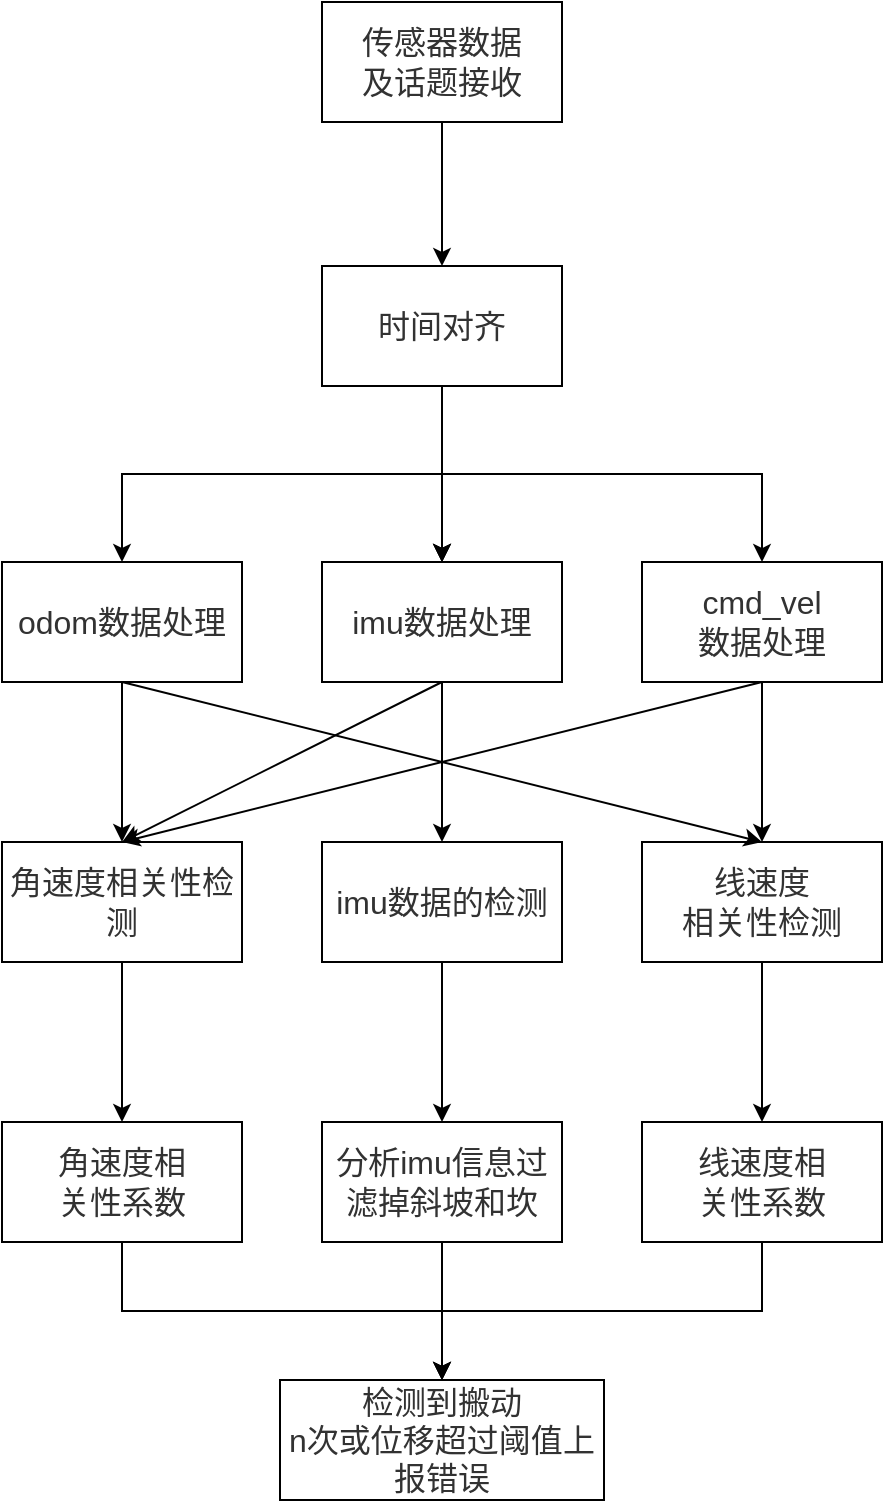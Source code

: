 <mxfile version="24.6.4" type="github" pages="3">
  <diagram id="C5RBs43oDa-KdzZeNtuy" name="Page-1">
    <mxGraphModel dx="1420" dy="678" grid="0" gridSize="10" guides="1" tooltips="1" connect="1" arrows="1" fold="1" page="1" pageScale="1" pageWidth="827" pageHeight="1169" math="0" shadow="0">
      <root>
        <mxCell id="WIyWlLk6GJQsqaUBKTNV-0" />
        <mxCell id="WIyWlLk6GJQsqaUBKTNV-1" parent="WIyWlLk6GJQsqaUBKTNV-0" />
        <mxCell id="gsUSIvWk5guMBdTR6faK-10" value="" style="edgeStyle=orthogonalEdgeStyle;rounded=0;orthogonalLoop=1;jettySize=auto;html=1;strokeColor=default;align=center;verticalAlign=middle;fontFamily=Helvetica;fontSize=12;fontColor=default;fillColor=default;" parent="WIyWlLk6GJQsqaUBKTNV-1" source="gsUSIvWk5guMBdTR6faK-8" target="gsUSIvWk5guMBdTR6faK-9" edge="1">
          <mxGeometry relative="1" as="geometry" />
        </mxCell>
        <mxCell id="gsUSIvWk5guMBdTR6faK-8" value="&lt;span style=&quot;color: rgb(50, 50, 50); font-family: &amp;quot;Microsoft YaHei&amp;quot;, 微软雅黑, Arial; background-color: rgba(255, 255, 255, 0.01); font-size: 16px;&quot;&gt;&lt;font style=&quot;font-size: 16px;&quot;&gt;传感器数据&lt;/font&gt;&lt;/span&gt;&lt;div style=&quot;font-size: 16px;&quot;&gt;&lt;span style=&quot;color: rgb(50, 50, 50); font-family: &amp;quot;Microsoft YaHei&amp;quot;, 微软雅黑, Arial; background-color: rgba(255, 255, 255, 0.01);&quot;&gt;&lt;font style=&quot;font-size: 16px;&quot;&gt;及话题接收&lt;/font&gt;&lt;/span&gt;&lt;/div&gt;" style="rounded=0;whiteSpace=wrap;html=1;strokeColor=default;align=center;verticalAlign=middle;fontFamily=Helvetica;fontSize=12;fontColor=default;fillColor=default;" parent="WIyWlLk6GJQsqaUBKTNV-1" vertex="1">
          <mxGeometry x="339" y="30" width="120" height="60" as="geometry" />
        </mxCell>
        <mxCell id="gsUSIvWk5guMBdTR6faK-12" value="" style="edgeStyle=orthogonalEdgeStyle;rounded=0;orthogonalLoop=1;jettySize=auto;html=1;exitX=0.5;exitY=1;exitDx=0;exitDy=0;strokeColor=default;align=center;verticalAlign=middle;fontFamily=Helvetica;fontSize=12;fontColor=default;fillColor=default;" parent="WIyWlLk6GJQsqaUBKTNV-1" source="gsUSIvWk5guMBdTR6faK-9" target="gsUSIvWk5guMBdTR6faK-11" edge="1">
          <mxGeometry relative="1" as="geometry" />
        </mxCell>
        <mxCell id="gsUSIvWk5guMBdTR6faK-14" value="" style="edgeStyle=orthogonalEdgeStyle;rounded=0;orthogonalLoop=1;jettySize=auto;html=1;strokeColor=default;align=center;verticalAlign=middle;fontFamily=Helvetica;fontSize=12;fontColor=default;fillColor=default;" parent="WIyWlLk6GJQsqaUBKTNV-1" source="gsUSIvWk5guMBdTR6faK-9" target="gsUSIvWk5guMBdTR6faK-13" edge="1">
          <mxGeometry relative="1" as="geometry" />
        </mxCell>
        <mxCell id="gsUSIvWk5guMBdTR6faK-15" value="" style="edgeStyle=orthogonalEdgeStyle;rounded=0;orthogonalLoop=1;jettySize=auto;html=1;strokeColor=default;align=center;verticalAlign=middle;fontFamily=Helvetica;fontSize=12;fontColor=default;fillColor=default;" parent="WIyWlLk6GJQsqaUBKTNV-1" source="gsUSIvWk5guMBdTR6faK-9" target="gsUSIvWk5guMBdTR6faK-13" edge="1">
          <mxGeometry relative="1" as="geometry" />
        </mxCell>
        <mxCell id="gsUSIvWk5guMBdTR6faK-16" value="" style="edgeStyle=orthogonalEdgeStyle;rounded=0;orthogonalLoop=1;jettySize=auto;html=1;strokeColor=default;align=center;verticalAlign=middle;fontFamily=Helvetica;fontSize=12;fontColor=default;fillColor=default;" parent="WIyWlLk6GJQsqaUBKTNV-1" source="gsUSIvWk5guMBdTR6faK-9" target="gsUSIvWk5guMBdTR6faK-13" edge="1">
          <mxGeometry relative="1" as="geometry" />
        </mxCell>
        <mxCell id="gsUSIvWk5guMBdTR6faK-21" value="" style="edgeStyle=orthogonalEdgeStyle;rounded=0;orthogonalLoop=1;jettySize=auto;html=1;strokeColor=default;align=center;verticalAlign=middle;fontFamily=Helvetica;fontSize=12;fontColor=default;fillColor=default;exitX=0.5;exitY=1;exitDx=0;exitDy=0;" parent="WIyWlLk6GJQsqaUBKTNV-1" source="gsUSIvWk5guMBdTR6faK-9" target="gsUSIvWk5guMBdTR6faK-20" edge="1">
          <mxGeometry relative="1" as="geometry" />
        </mxCell>
        <mxCell id="gsUSIvWk5guMBdTR6faK-9" value="&lt;font size=&quot;1&quot; face=&quot;Helvetica&quot; color=&quot;#323232&quot;&gt;&lt;span style=&quot;background-color: rgba(255, 255, 255, 0.01); font-size: 16px;&quot;&gt;时间对齐&lt;/span&gt;&lt;/font&gt;" style="rounded=0;whiteSpace=wrap;html=1;strokeColor=default;align=center;verticalAlign=middle;fontFamily=Helvetica;fontSize=12;fontColor=default;fillColor=default;" parent="WIyWlLk6GJQsqaUBKTNV-1" vertex="1">
          <mxGeometry x="339" y="162" width="120" height="60" as="geometry" />
        </mxCell>
        <mxCell id="gsUSIvWk5guMBdTR6faK-23" value="" style="edgeStyle=orthogonalEdgeStyle;rounded=0;orthogonalLoop=1;jettySize=auto;html=1;strokeColor=default;align=center;verticalAlign=middle;fontFamily=Helvetica;fontSize=12;fontColor=default;fillColor=default;" parent="WIyWlLk6GJQsqaUBKTNV-1" source="gsUSIvWk5guMBdTR6faK-11" target="gsUSIvWk5guMBdTR6faK-22" edge="1">
          <mxGeometry relative="1" as="geometry" />
        </mxCell>
        <mxCell id="gsUSIvWk5guMBdTR6faK-11" value="&lt;span style=&quot;color: rgb(50, 50, 50); background-color: rgba(255, 255, 255, 0.01);&quot;&gt;&lt;font style=&quot;font-size: 16px;&quot;&gt;odom数据处理&lt;/font&gt;&lt;/span&gt;" style="whiteSpace=wrap;html=1;rounded=0;strokeColor=default;align=center;verticalAlign=middle;fontFamily=Helvetica;fontSize=12;fontColor=default;fillColor=default;" parent="WIyWlLk6GJQsqaUBKTNV-1" vertex="1">
          <mxGeometry x="179" y="310" width="120" height="60" as="geometry" />
        </mxCell>
        <mxCell id="gsUSIvWk5guMBdTR6faK-25" value="" style="edgeStyle=orthogonalEdgeStyle;rounded=0;orthogonalLoop=1;jettySize=auto;html=1;strokeColor=default;align=center;verticalAlign=middle;fontFamily=Helvetica;fontSize=12;fontColor=default;fillColor=default;" parent="WIyWlLk6GJQsqaUBKTNV-1" source="gsUSIvWk5guMBdTR6faK-13" target="gsUSIvWk5guMBdTR6faK-24" edge="1">
          <mxGeometry relative="1" as="geometry" />
        </mxCell>
        <mxCell id="gsUSIvWk5guMBdTR6faK-13" value="&lt;span style=&quot;color: rgb(50, 50, 50); background-color: rgba(255, 255, 255, 0.01);&quot;&gt;&lt;font style=&quot;font-size: 16px;&quot; face=&quot;Helvetica&quot;&gt;imu数据处理&lt;/font&gt;&lt;/span&gt;" style="whiteSpace=wrap;html=1;rounded=0;strokeColor=default;align=center;verticalAlign=middle;fontFamily=Helvetica;fontSize=12;fontColor=default;fillColor=default;" parent="WIyWlLk6GJQsqaUBKTNV-1" vertex="1">
          <mxGeometry x="339" y="310" width="120" height="60" as="geometry" />
        </mxCell>
        <mxCell id="gsUSIvWk5guMBdTR6faK-27" value="" style="edgeStyle=orthogonalEdgeStyle;rounded=0;orthogonalLoop=1;jettySize=auto;html=1;strokeColor=default;align=center;verticalAlign=middle;fontFamily=Helvetica;fontSize=12;fontColor=default;fillColor=default;" parent="WIyWlLk6GJQsqaUBKTNV-1" source="gsUSIvWk5guMBdTR6faK-20" target="gsUSIvWk5guMBdTR6faK-26" edge="1">
          <mxGeometry relative="1" as="geometry" />
        </mxCell>
        <mxCell id="gsUSIvWk5guMBdTR6faK-20" value="&lt;span style=&quot;color: rgb(50, 50, 50); background-color: rgba(255, 255, 255, 0.01);&quot;&gt;&lt;font style=&quot;font-size: 16px;&quot; face=&quot;Helvetica&quot;&gt;cmd_vel&lt;/font&gt;&lt;/span&gt;&lt;div&gt;&lt;span style=&quot;color: rgb(50, 50, 50); background-color: rgba(255, 255, 255, 0.01);&quot;&gt;&lt;font style=&quot;font-size: 16px;&quot; face=&quot;Helvetica&quot;&gt;数据处理&lt;/font&gt;&lt;/span&gt;&lt;/div&gt;" style="whiteSpace=wrap;html=1;rounded=0;strokeColor=default;align=center;verticalAlign=middle;fontFamily=Helvetica;fontSize=12;fontColor=default;fillColor=default;" parent="WIyWlLk6GJQsqaUBKTNV-1" vertex="1">
          <mxGeometry x="499" y="310" width="120" height="60" as="geometry" />
        </mxCell>
        <mxCell id="gsUSIvWk5guMBdTR6faK-35" value="" style="edgeStyle=orthogonalEdgeStyle;rounded=0;orthogonalLoop=1;jettySize=auto;html=1;strokeColor=default;align=center;verticalAlign=middle;fontFamily=Helvetica;fontSize=12;fontColor=default;fillColor=default;" parent="WIyWlLk6GJQsqaUBKTNV-1" source="gsUSIvWk5guMBdTR6faK-22" target="gsUSIvWk5guMBdTR6faK-34" edge="1">
          <mxGeometry relative="1" as="geometry" />
        </mxCell>
        <mxCell id="gsUSIvWk5guMBdTR6faK-22" value="&lt;span style=&quot;color: rgb(50, 50, 50); background-color: rgba(255, 255, 255, 0.01);&quot;&gt;&lt;font style=&quot;font-size: 16px;&quot; face=&quot;Helvetica&quot;&gt;角速度相关性检测&lt;/font&gt;&lt;/span&gt;" style="whiteSpace=wrap;html=1;rounded=0;strokeColor=default;align=center;verticalAlign=middle;fontFamily=Helvetica;fontSize=12;fontColor=default;fillColor=default;" parent="WIyWlLk6GJQsqaUBKTNV-1" vertex="1">
          <mxGeometry x="179" y="450" width="120" height="60" as="geometry" />
        </mxCell>
        <mxCell id="gsUSIvWk5guMBdTR6faK-37" value="" style="edgeStyle=orthogonalEdgeStyle;rounded=0;orthogonalLoop=1;jettySize=auto;html=1;strokeColor=default;align=center;verticalAlign=middle;fontFamily=Helvetica;fontSize=12;fontColor=default;fillColor=default;" parent="WIyWlLk6GJQsqaUBKTNV-1" source="gsUSIvWk5guMBdTR6faK-24" target="gsUSIvWk5guMBdTR6faK-36" edge="1">
          <mxGeometry relative="1" as="geometry" />
        </mxCell>
        <mxCell id="gsUSIvWk5guMBdTR6faK-24" value="&lt;div&gt;&lt;span style=&quot;color: rgb(50, 50, 50); background-color: rgba(255, 255, 255, 0.01);&quot;&gt;&lt;font face=&quot;Helvetica&quot; style=&quot;font-size: 16px;&quot;&gt;imu数据的检测&lt;/font&gt;&lt;/span&gt;&lt;span style=&quot;color: rgb(50, 50, 50); font-family: &amp;quot;Microsoft YaHei&amp;quot;, 微软雅黑, Arial; font-size: 13px; background-color: rgba(255, 255, 255, 0.01);&quot;&gt;&lt;br&gt;&lt;/span&gt;&lt;/div&gt;" style="whiteSpace=wrap;html=1;rounded=0;strokeColor=default;align=center;verticalAlign=middle;fontFamily=Helvetica;fontSize=12;fontColor=default;fillColor=default;" parent="WIyWlLk6GJQsqaUBKTNV-1" vertex="1">
          <mxGeometry x="339" y="450" width="120" height="60" as="geometry" />
        </mxCell>
        <mxCell id="gsUSIvWk5guMBdTR6faK-39" value="" style="edgeStyle=orthogonalEdgeStyle;rounded=0;orthogonalLoop=1;jettySize=auto;html=1;strokeColor=default;align=center;verticalAlign=middle;fontFamily=Helvetica;fontSize=12;fontColor=default;fillColor=default;" parent="WIyWlLk6GJQsqaUBKTNV-1" source="gsUSIvWk5guMBdTR6faK-26" target="gsUSIvWk5guMBdTR6faK-38" edge="1">
          <mxGeometry relative="1" as="geometry" />
        </mxCell>
        <mxCell id="gsUSIvWk5guMBdTR6faK-26" value="&lt;span style=&quot;color: rgb(50, 50, 50); font-family: &amp;quot;Microsoft YaHei&amp;quot;, 微软雅黑, Arial; background-color: rgba(255, 255, 255, 0.01);&quot;&gt;&lt;font style=&quot;font-size: 16px;&quot;&gt;线速度&lt;/font&gt;&lt;/span&gt;&lt;div&gt;&lt;span style=&quot;color: rgb(50, 50, 50); font-family: &amp;quot;Microsoft YaHei&amp;quot;, 微软雅黑, Arial; background-color: rgba(255, 255, 255, 0.01);&quot;&gt;&lt;font style=&quot;font-size: 16px;&quot;&gt;相关性检测&lt;/font&gt;&lt;/span&gt;&lt;/div&gt;" style="whiteSpace=wrap;html=1;rounded=0;strokeColor=default;align=center;verticalAlign=middle;fontFamily=Helvetica;fontSize=12;fontColor=default;fillColor=default;" parent="WIyWlLk6GJQsqaUBKTNV-1" vertex="1">
          <mxGeometry x="499" y="450" width="120" height="60" as="geometry" />
        </mxCell>
        <mxCell id="gsUSIvWk5guMBdTR6faK-31" value="" style="endArrow=classic;html=1;rounded=0;entryX=0.5;entryY=0;entryDx=0;entryDy=0;exitX=0.5;exitY=1;exitDx=0;exitDy=0;strokeColor=default;align=center;verticalAlign=middle;fontFamily=Helvetica;fontSize=12;fontColor=default;fillColor=default;" parent="WIyWlLk6GJQsqaUBKTNV-1" source="gsUSIvWk5guMBdTR6faK-20" target="gsUSIvWk5guMBdTR6faK-22" edge="1">
          <mxGeometry width="50" height="50" relative="1" as="geometry">
            <mxPoint x="469" y="420" as="sourcePoint" />
            <mxPoint x="519" y="370" as="targetPoint" />
          </mxGeometry>
        </mxCell>
        <mxCell id="gsUSIvWk5guMBdTR6faK-32" value="" style="endArrow=classic;html=1;rounded=0;exitX=0.5;exitY=1;exitDx=0;exitDy=0;entryX=0.5;entryY=0;entryDx=0;entryDy=0;strokeColor=default;align=center;verticalAlign=middle;fontFamily=Helvetica;fontSize=12;fontColor=default;fillColor=default;" parent="WIyWlLk6GJQsqaUBKTNV-1" source="gsUSIvWk5guMBdTR6faK-13" target="gsUSIvWk5guMBdTR6faK-22" edge="1">
          <mxGeometry width="50" height="50" relative="1" as="geometry">
            <mxPoint x="469" y="420" as="sourcePoint" />
            <mxPoint x="519" y="370" as="targetPoint" />
          </mxGeometry>
        </mxCell>
        <mxCell id="gsUSIvWk5guMBdTR6faK-33" value="" style="endArrow=classic;html=1;rounded=0;exitX=0.5;exitY=1;exitDx=0;exitDy=0;entryX=0.5;entryY=0;entryDx=0;entryDy=0;strokeColor=default;align=center;verticalAlign=middle;fontFamily=Helvetica;fontSize=12;fontColor=default;fillColor=default;" parent="WIyWlLk6GJQsqaUBKTNV-1" source="gsUSIvWk5guMBdTR6faK-11" target="gsUSIvWk5guMBdTR6faK-26" edge="1">
          <mxGeometry width="50" height="50" relative="1" as="geometry">
            <mxPoint x="469" y="420" as="sourcePoint" />
            <mxPoint x="519" y="370" as="targetPoint" />
          </mxGeometry>
        </mxCell>
        <mxCell id="gsUSIvWk5guMBdTR6faK-48" style="edgeStyle=orthogonalEdgeStyle;rounded=0;orthogonalLoop=1;jettySize=auto;html=1;exitX=0.5;exitY=1;exitDx=0;exitDy=0;entryX=0.5;entryY=0;entryDx=0;entryDy=0;strokeColor=default;align=center;verticalAlign=middle;fontFamily=Helvetica;fontSize=12;fontColor=default;fillColor=default;" parent="WIyWlLk6GJQsqaUBKTNV-1" source="gsUSIvWk5guMBdTR6faK-34" target="gsUSIvWk5guMBdTR6faK-42" edge="1">
          <mxGeometry relative="1" as="geometry" />
        </mxCell>
        <mxCell id="gsUSIvWk5guMBdTR6faK-34" value="&lt;span style=&quot;color: rgb(50, 50, 50); background-color: rgba(255, 255, 255, 0.01);&quot;&gt;&lt;font style=&quot;font-size: 16px;&quot; face=&quot;Helvetica&quot;&gt;角速度相&lt;/font&gt;&lt;/span&gt;&lt;div&gt;&lt;span style=&quot;color: rgb(50, 50, 50); background-color: rgba(255, 255, 255, 0.01);&quot;&gt;&lt;font style=&quot;font-size: 16px;&quot; face=&quot;Helvetica&quot;&gt;关性系数&lt;/font&gt;&lt;/span&gt;&lt;/div&gt;" style="whiteSpace=wrap;html=1;rounded=0;strokeColor=default;align=center;verticalAlign=middle;fontFamily=Helvetica;fontSize=12;fontColor=default;fillColor=default;" parent="WIyWlLk6GJQsqaUBKTNV-1" vertex="1">
          <mxGeometry x="179" y="590" width="120" height="60" as="geometry" />
        </mxCell>
        <mxCell id="gsUSIvWk5guMBdTR6faK-49" style="edgeStyle=orthogonalEdgeStyle;rounded=0;orthogonalLoop=1;jettySize=auto;html=1;exitX=0.5;exitY=1;exitDx=0;exitDy=0;entryX=0.5;entryY=0;entryDx=0;entryDy=0;strokeColor=default;align=center;verticalAlign=middle;fontFamily=Helvetica;fontSize=12;fontColor=default;fillColor=default;" parent="WIyWlLk6GJQsqaUBKTNV-1" source="gsUSIvWk5guMBdTR6faK-36" target="gsUSIvWk5guMBdTR6faK-42" edge="1">
          <mxGeometry relative="1" as="geometry" />
        </mxCell>
        <mxCell id="gsUSIvWk5guMBdTR6faK-36" value="&lt;font style=&quot;font-size: 16px;&quot;&gt;&lt;span style=&quot;color: rgb(50, 50, 50); font-family: &amp;quot;Microsoft YaHei&amp;quot;, 微软雅黑, Arial; background-color: rgba(255, 255, 255, 0.01);&quot;&gt;&lt;font style=&quot;font-size: 16px;&quot;&gt;分析imu信息&lt;/font&gt;&lt;/span&gt;&lt;span style=&quot;background-color: rgba(255, 255, 255, 0.01); color: rgb(50, 50, 50); font-family: &amp;quot;Microsoft YaHei&amp;quot;, 微软雅黑, Arial;&quot;&gt;过&lt;/span&gt;&lt;/font&gt;&lt;div style=&quot;font-size: 16px;&quot;&gt;&lt;font style=&quot;font-size: 16px;&quot;&gt;&lt;span style=&quot;background-color: rgba(255, 255, 255, 0.01); color: rgb(50, 50, 50); font-family: &amp;quot;Microsoft YaHei&amp;quot;, 微软雅黑, Arial;&quot;&gt;滤掉&lt;/span&gt;&lt;span style=&quot;background-color: rgba(255, 255, 255, 0.01); color: rgb(50, 50, 50); font-family: &amp;quot;Microsoft YaHei&amp;quot;, 微软雅黑, Arial;&quot;&gt;斜坡和坎&lt;/span&gt;&lt;/font&gt;&lt;/div&gt;" style="whiteSpace=wrap;html=1;rounded=0;strokeColor=default;align=center;verticalAlign=middle;fontFamily=Helvetica;fontSize=12;fontColor=default;fillColor=default;" parent="WIyWlLk6GJQsqaUBKTNV-1" vertex="1">
          <mxGeometry x="339" y="590" width="120" height="60" as="geometry" />
        </mxCell>
        <mxCell id="gsUSIvWk5guMBdTR6faK-50" style="edgeStyle=orthogonalEdgeStyle;rounded=0;orthogonalLoop=1;jettySize=auto;html=1;exitX=0.5;exitY=1;exitDx=0;exitDy=0;entryX=0.5;entryY=0;entryDx=0;entryDy=0;strokeColor=default;align=center;verticalAlign=middle;fontFamily=Helvetica;fontSize=12;fontColor=default;fillColor=default;" parent="WIyWlLk6GJQsqaUBKTNV-1" source="gsUSIvWk5guMBdTR6faK-38" target="gsUSIvWk5guMBdTR6faK-42" edge="1">
          <mxGeometry relative="1" as="geometry" />
        </mxCell>
        <mxCell id="gsUSIvWk5guMBdTR6faK-38" value="&lt;span style=&quot;color: rgb(50, 50, 50); background-color: rgba(255, 255, 255, 0.01);&quot;&gt;&lt;font face=&quot;Helvetica&quot; style=&quot;font-size: 16px;&quot;&gt;线速度相&lt;/font&gt;&lt;/span&gt;&lt;div&gt;&lt;span style=&quot;color: rgb(50, 50, 50); background-color: rgba(255, 255, 255, 0.01);&quot;&gt;&lt;font face=&quot;Helvetica&quot; style=&quot;font-size: 16px;&quot;&gt;关性系数&lt;/font&gt;&lt;/span&gt;&lt;/div&gt;" style="whiteSpace=wrap;html=1;rounded=0;strokeColor=default;align=center;verticalAlign=middle;fontFamily=Helvetica;fontSize=12;fontColor=default;fillColor=default;" parent="WIyWlLk6GJQsqaUBKTNV-1" vertex="1">
          <mxGeometry x="499" y="590" width="120" height="60" as="geometry" />
        </mxCell>
        <mxCell id="gsUSIvWk5guMBdTR6faK-42" value="&lt;span style=&quot;color: rgb(50, 50, 50); background-color: rgba(255, 255, 255, 0.01); font-size: 16px;&quot;&gt;&lt;font face=&quot;Helvetica&quot; style=&quot;font-size: 16px;&quot;&gt;检测到搬动&lt;/font&gt;&lt;/span&gt;&lt;div&gt;&lt;span style=&quot;color: rgb(50, 50, 50); background-color: rgba(255, 255, 255, 0.01); font-size: 16px;&quot;&gt;&lt;font face=&quot;Helvetica&quot; style=&quot;font-size: 16px;&quot;&gt;n次或位移超过阈值&lt;/font&gt;&lt;/span&gt;&lt;span style=&quot;font-size: 16px; font-family: Uznxu0LywHvR5mL8-cta; color: rgb(50, 50, 50); background-color: initial;&quot;&gt;上报错误&lt;/span&gt;&lt;/div&gt;" style="whiteSpace=wrap;html=1;rounded=0;strokeColor=default;align=center;verticalAlign=middle;fontFamily=Helvetica;fontSize=12;fontColor=default;fillColor=default;" parent="WIyWlLk6GJQsqaUBKTNV-1" vertex="1">
          <mxGeometry x="318" y="719" width="162" height="60" as="geometry" />
        </mxCell>
      </root>
    </mxGraphModel>
  </diagram>
  <diagram id="t9XJUNXolXpHZnt8aF_0" name="第 2 页">
    <mxGraphModel dx="1893" dy="2073" grid="0" gridSize="10" guides="1" tooltips="1" connect="1" arrows="1" fold="1" page="1" pageScale="1" pageWidth="827" pageHeight="1169" math="0" shadow="0">
      <root>
        <mxCell id="0" />
        <mxCell id="1" parent="0" />
        <mxCell id="sm8vjDJu2ytxRh9jzcNK-3" value="" style="edgeStyle=orthogonalEdgeStyle;rounded=0;orthogonalLoop=1;jettySize=auto;html=1;" edge="1" parent="1" source="sm8vjDJu2ytxRh9jzcNK-1" target="sm8vjDJu2ytxRh9jzcNK-2">
          <mxGeometry relative="1" as="geometry" />
        </mxCell>
        <mxCell id="sm8vjDJu2ytxRh9jzcNK-1" value="&lt;p&gt;开始评测&lt;span style=&quot;background-color: initial;&quot;&gt;并&lt;/span&gt;&lt;span style=&quot;background-color: initial;&quot;&gt;获取当前楼层&lt;/span&gt;&lt;/p&gt;" style="rounded=1;whiteSpace=wrap;html=1;" vertex="1" parent="1">
          <mxGeometry x="102" y="6" width="120" height="60" as="geometry" />
        </mxCell>
        <mxCell id="o6NC3qgkAhphlNpx-q68-4" value="" style="edgeStyle=orthogonalEdgeStyle;rounded=0;orthogonalLoop=1;jettySize=auto;html=1;" edge="1" parent="1" source="sm8vjDJu2ytxRh9jzcNK-2" target="o6NC3qgkAhphlNpx-q68-3">
          <mxGeometry relative="1" as="geometry" />
        </mxCell>
        <mxCell id="sm8vjDJu2ytxRh9jzcNK-2" value="进梯模式时结束评测" style="whiteSpace=wrap;html=1;rounded=1;" vertex="1" parent="1">
          <mxGeometry x="102" y="146" width="120" height="60" as="geometry" />
        </mxCell>
        <mxCell id="o6NC3qgkAhphlNpx-q68-45" style="edgeStyle=orthogonalEdgeStyle;rounded=0;orthogonalLoop=1;jettySize=auto;html=1;exitX=0.5;exitY=1;exitDx=0;exitDy=0;" edge="1" parent="1" source="o6NC3qgkAhphlNpx-q68-1" target="sm8vjDJu2ytxRh9jzcNK-1">
          <mxGeometry relative="1" as="geometry" />
        </mxCell>
        <mxCell id="o6NC3qgkAhphlNpx-q68-1" value="下桩/出梯" style="whiteSpace=wrap;html=1;rounded=1;" vertex="1" parent="1">
          <mxGeometry x="102" y="-134" width="120" height="60" as="geometry" />
        </mxCell>
        <mxCell id="o6NC3qgkAhphlNpx-q68-17" style="edgeStyle=orthogonalEdgeStyle;rounded=0;orthogonalLoop=1;jettySize=auto;html=1;exitX=1;exitY=0.5;exitDx=0;exitDy=0;entryX=0;entryY=0.5;entryDx=0;entryDy=0;dashed=1;" edge="1" parent="1" source="o6NC3qgkAhphlNpx-q68-3" target="o6NC3qgkAhphlNpx-q68-14">
          <mxGeometry relative="1" as="geometry" />
        </mxCell>
        <mxCell id="o6NC3qgkAhphlNpx-q68-19" value="&lt;span style=&quot;font-size: 12px; text-wrap: wrap; background-color: rgb(251, 251, 251);&quot;&gt;添加地图评测任务&lt;/span&gt;" style="edgeLabel;html=1;align=center;verticalAlign=middle;resizable=0;points=[];" vertex="1" connectable="0" parent="o6NC3qgkAhphlNpx-q68-17">
          <mxGeometry x="-0.032" relative="1" as="geometry">
            <mxPoint as="offset" />
          </mxGeometry>
        </mxCell>
        <mxCell id="o6NC3qgkAhphlNpx-q68-42" style="edgeStyle=orthogonalEdgeStyle;rounded=0;orthogonalLoop=1;jettySize=auto;html=1;exitX=0.5;exitY=1;exitDx=0;exitDy=0;entryX=0.5;entryY=0;entryDx=0;entryDy=0;" edge="1" parent="1" source="o6NC3qgkAhphlNpx-q68-3" target="o6NC3qgkAhphlNpx-q68-40">
          <mxGeometry relative="1" as="geometry" />
        </mxCell>
        <mxCell id="o6NC3qgkAhphlNpx-q68-3" value="保存测评地图并" style="whiteSpace=wrap;html=1;rounded=1;" vertex="1" parent="1">
          <mxGeometry x="102" y="286" width="120" height="60" as="geometry" />
        </mxCell>
        <mxCell id="o6NC3qgkAhphlNpx-q68-29" value="" style="edgeStyle=orthogonalEdgeStyle;rounded=0;orthogonalLoop=1;jettySize=auto;html=1;" edge="1" parent="1" source="o6NC3qgkAhphlNpx-q68-10" target="o6NC3qgkAhphlNpx-q68-28">
          <mxGeometry relative="1" as="geometry" />
        </mxCell>
        <mxCell id="o6NC3qgkAhphlNpx-q68-52" value="是" style="edgeLabel;html=1;align=center;verticalAlign=middle;resizable=0;points=[];" vertex="1" connectable="0" parent="o6NC3qgkAhphlNpx-q68-29">
          <mxGeometry x="-0.302" y="3" relative="1" as="geometry">
            <mxPoint x="-3" as="offset" />
          </mxGeometry>
        </mxCell>
        <mxCell id="o6NC3qgkAhphlNpx-q68-43" style="edgeStyle=orthogonalEdgeStyle;rounded=0;orthogonalLoop=1;jettySize=auto;html=1;exitX=0;exitY=0.5;exitDx=0;exitDy=0;entryX=0;entryY=0.5;entryDx=0;entryDy=0;" edge="1" parent="1" source="o6NC3qgkAhphlNpx-q68-10" target="o6NC3qgkAhphlNpx-q68-40">
          <mxGeometry relative="1" as="geometry">
            <Array as="points">
              <mxPoint x="318" y="-100" />
              <mxPoint x="318" y="456" />
            </Array>
          </mxGeometry>
        </mxCell>
        <mxCell id="o6NC3qgkAhphlNpx-q68-53" value="否" style="edgeLabel;html=1;align=center;verticalAlign=middle;resizable=0;points=[];" vertex="1" connectable="0" parent="o6NC3qgkAhphlNpx-q68-43">
          <mxGeometry x="-0.699" relative="1" as="geometry">
            <mxPoint y="17" as="offset" />
          </mxGeometry>
        </mxCell>
        <mxCell id="o6NC3qgkAhphlNpx-q68-10" value="机器在桩" style="rhombus;whiteSpace=wrap;html=1;rounded=1;" vertex="1" parent="1">
          <mxGeometry x="374" y="-140" width="80" height="80" as="geometry" />
        </mxCell>
        <mxCell id="o6NC3qgkAhphlNpx-q68-49" style="edgeStyle=orthogonalEdgeStyle;rounded=0;orthogonalLoop=1;jettySize=auto;html=1;exitX=0.5;exitY=1;exitDx=0;exitDy=0;" edge="1" parent="1" source="o6NC3qgkAhphlNpx-q68-11" target="o6NC3qgkAhphlNpx-q68-10">
          <mxGeometry relative="1" as="geometry" />
        </mxCell>
        <mxCell id="o6NC3qgkAhphlNpx-q68-50" style="edgeStyle=orthogonalEdgeStyle;rounded=0;orthogonalLoop=1;jettySize=auto;html=1;exitX=0.5;exitY=1;exitDx=0;exitDy=0;entryX=0.5;entryY=0;entryDx=0;entryDy=0;" edge="1" parent="1" source="o6NC3qgkAhphlNpx-q68-11" target="o6NC3qgkAhphlNpx-q68-22">
          <mxGeometry relative="1" as="geometry" />
        </mxCell>
        <mxCell id="o6NC3qgkAhphlNpx-q68-51" style="edgeStyle=orthogonalEdgeStyle;rounded=0;orthogonalLoop=1;jettySize=auto;html=1;exitX=0.5;exitY=1;exitDx=0;exitDy=0;entryX=0.5;entryY=0;entryDx=0;entryDy=0;" edge="1" parent="1" source="o6NC3qgkAhphlNpx-q68-11" target="o6NC3qgkAhphlNpx-q68-1">
          <mxGeometry relative="1" as="geometry" />
        </mxCell>
        <mxCell id="o6NC3qgkAhphlNpx-q68-11" value="开始" style="rounded=1;whiteSpace=wrap;html=1;" vertex="1" parent="1">
          <mxGeometry x="354" y="-281" width="120" height="60" as="geometry" />
        </mxCell>
        <mxCell id="o6NC3qgkAhphlNpx-q68-41" value="" style="edgeStyle=orthogonalEdgeStyle;rounded=0;orthogonalLoop=1;jettySize=auto;html=1;" edge="1" parent="1" source="o6NC3qgkAhphlNpx-q68-14" target="o6NC3qgkAhphlNpx-q68-40">
          <mxGeometry relative="1" as="geometry" />
        </mxCell>
        <mxCell id="o6NC3qgkAhphlNpx-q68-14" value="处理任务队列" style="whiteSpace=wrap;html=1;rounded=1;" vertex="1" parent="1">
          <mxGeometry x="354" y="286" width="120" height="60" as="geometry" />
        </mxCell>
        <mxCell id="o6NC3qgkAhphlNpx-q68-27" value="" style="edgeStyle=orthogonalEdgeStyle;rounded=0;orthogonalLoop=1;jettySize=auto;html=1;" edge="1" parent="1" source="o6NC3qgkAhphlNpx-q68-22" target="o6NC3qgkAhphlNpx-q68-26">
          <mxGeometry relative="1" as="geometry" />
        </mxCell>
        <mxCell id="o6NC3qgkAhphlNpx-q68-54" value="是" style="edgeLabel;html=1;align=center;verticalAlign=middle;resizable=0;points=[];" vertex="1" connectable="0" parent="o6NC3qgkAhphlNpx-q68-27">
          <mxGeometry x="-0.194" y="-2" relative="1" as="geometry">
            <mxPoint x="2" as="offset" />
          </mxGeometry>
        </mxCell>
        <mxCell id="o6NC3qgkAhphlNpx-q68-44" style="edgeStyle=orthogonalEdgeStyle;rounded=0;orthogonalLoop=1;jettySize=auto;html=1;exitX=0.935;exitY=0.487;exitDx=0;exitDy=0;entryX=1;entryY=0.5;entryDx=0;entryDy=0;exitPerimeter=0;dashed=1;" edge="1" parent="1" source="o6NC3qgkAhphlNpx-q68-22" target="o6NC3qgkAhphlNpx-q68-14">
          <mxGeometry relative="1" as="geometry">
            <Array as="points">
              <mxPoint x="706" y="-107" />
              <mxPoint x="758" y="-107" />
              <mxPoint x="758" y="316" />
            </Array>
          </mxGeometry>
        </mxCell>
        <mxCell id="o6NC3qgkAhphlNpx-q68-47" value="否" style="edgeLabel;html=1;align=center;verticalAlign=middle;resizable=0;points=[];" vertex="1" connectable="0" parent="o6NC3qgkAhphlNpx-q68-44">
          <mxGeometry x="-0.725" relative="1" as="geometry">
            <mxPoint as="offset" />
          </mxGeometry>
        </mxCell>
        <mxCell id="o6NC3qgkAhphlNpx-q68-22" value="新任务" style="rhombus;whiteSpace=wrap;html=1;rounded=1;" vertex="1" parent="1">
          <mxGeometry x="632.5" y="-144" width="79" height="80" as="geometry" />
        </mxCell>
        <mxCell id="o6NC3qgkAhphlNpx-q68-39" style="edgeStyle=orthogonalEdgeStyle;rounded=0;orthogonalLoop=1;jettySize=auto;html=1;exitX=0;exitY=0.5;exitDx=0;exitDy=0;entryX=0.5;entryY=0;entryDx=0;entryDy=0;dashed=1;" edge="1" parent="1" source="o6NC3qgkAhphlNpx-q68-26" target="o6NC3qgkAhphlNpx-q68-28">
          <mxGeometry relative="1" as="geometry">
            <Array as="points">
              <mxPoint x="571" y="33" />
              <mxPoint x="551" y="33" />
              <mxPoint x="551" y="-24" />
              <mxPoint x="414" y="-24" />
            </Array>
          </mxGeometry>
        </mxCell>
        <mxCell id="o6NC3qgkAhphlNpx-q68-48" style="edgeStyle=orthogonalEdgeStyle;rounded=0;orthogonalLoop=1;jettySize=auto;html=1;exitX=0.5;exitY=1;exitDx=0;exitDy=0;entryX=1;entryY=0.5;entryDx=0;entryDy=0;" edge="1" parent="1" source="o6NC3qgkAhphlNpx-q68-26" target="o6NC3qgkAhphlNpx-q68-40">
          <mxGeometry relative="1" as="geometry" />
        </mxCell>
        <mxCell id="o6NC3qgkAhphlNpx-q68-26" value="打断任务并记录断点" style="whiteSpace=wrap;html=1;rounded=1;" vertex="1" parent="1">
          <mxGeometry x="612" y="3" width="120" height="60" as="geometry" />
        </mxCell>
        <mxCell id="o6NC3qgkAhphlNpx-q68-36" value="" style="edgeStyle=orthogonalEdgeStyle;rounded=0;orthogonalLoop=1;jettySize=auto;html=1;" edge="1" parent="1" source="o6NC3qgkAhphlNpx-q68-28" target="o6NC3qgkAhphlNpx-q68-35">
          <mxGeometry relative="1" as="geometry" />
        </mxCell>
        <mxCell id="o6NC3qgkAhphlNpx-q68-37" style="edgeStyle=orthogonalEdgeStyle;rounded=0;orthogonalLoop=1;jettySize=auto;html=1;exitX=0.946;exitY=0.51;exitDx=0;exitDy=0;entryX=1;entryY=0.5;entryDx=0;entryDy=0;exitPerimeter=0;" edge="1" parent="1" source="o6NC3qgkAhphlNpx-q68-28" target="o6NC3qgkAhphlNpx-q68-14">
          <mxGeometry relative="1" as="geometry">
            <Array as="points">
              <mxPoint x="514" y="37" />
              <mxPoint x="514" y="316" />
            </Array>
          </mxGeometry>
        </mxCell>
        <mxCell id="o6NC3qgkAhphlNpx-q68-28" value="是否存在断点" style="rhombus;whiteSpace=wrap;html=1;rounded=1;" vertex="1" parent="1">
          <mxGeometry x="359" y="-4" width="110" height="80" as="geometry" />
        </mxCell>
        <mxCell id="o6NC3qgkAhphlNpx-q68-38" style="edgeStyle=orthogonalEdgeStyle;rounded=0;orthogonalLoop=1;jettySize=auto;html=1;exitX=0.5;exitY=1;exitDx=0;exitDy=0;" edge="1" parent="1" source="o6NC3qgkAhphlNpx-q68-35" target="o6NC3qgkAhphlNpx-q68-14">
          <mxGeometry relative="1" as="geometry" />
        </mxCell>
        <mxCell id="o6NC3qgkAhphlNpx-q68-35" value="处理断点任务" style="whiteSpace=wrap;html=1;rounded=1;" vertex="1" parent="1">
          <mxGeometry x="354" y="146" width="120" height="60" as="geometry" />
        </mxCell>
        <mxCell id="o6NC3qgkAhphlNpx-q68-40" value="结束" style="whiteSpace=wrap;html=1;rounded=1;" vertex="1" parent="1">
          <mxGeometry x="354" y="426" width="120" height="60" as="geometry" />
        </mxCell>
        <mxCell id="o6NC3qgkAhphlNpx-q68-56" value="" style="edgeStyle=orthogonalEdgeStyle;rounded=0;orthogonalLoop=1;jettySize=auto;html=1;" edge="1" parent="1" source="o6NC3qgkAhphlNpx-q68-57" target="o6NC3qgkAhphlNpx-q68-59">
          <mxGeometry relative="1" as="geometry" />
        </mxCell>
        <mxCell id="o6NC3qgkAhphlNpx-q68-57" value="&lt;p&gt;开始评测&lt;span style=&quot;background-color: initial;&quot;&gt;并&lt;/span&gt;&lt;span style=&quot;background-color: initial;&quot;&gt;获取当前楼层&lt;/span&gt;&lt;/p&gt;" style="rounded=1;whiteSpace=wrap;html=1;" vertex="1" parent="1">
          <mxGeometry x="355" y="1303" width="120" height="60" as="geometry" />
        </mxCell>
        <mxCell id="o6NC3qgkAhphlNpx-q68-58" value="" style="edgeStyle=orthogonalEdgeStyle;rounded=0;orthogonalLoop=1;jettySize=auto;html=1;" edge="1" parent="1" source="o6NC3qgkAhphlNpx-q68-59" target="o6NC3qgkAhphlNpx-q68-65">
          <mxGeometry relative="1" as="geometry" />
        </mxCell>
        <mxCell id="o6NC3qgkAhphlNpx-q68-59" value="进梯模式时结束评测" style="whiteSpace=wrap;html=1;rounded=1;" vertex="1" parent="1">
          <mxGeometry x="355" y="1443" width="120" height="60" as="geometry" />
        </mxCell>
        <mxCell id="o6NC3qgkAhphlNpx-q68-60" style="edgeStyle=orthogonalEdgeStyle;rounded=0;orthogonalLoop=1;jettySize=auto;html=1;exitX=0.5;exitY=1;exitDx=0;exitDy=0;" edge="1" parent="1" source="o6NC3qgkAhphlNpx-q68-61" target="o6NC3qgkAhphlNpx-q68-57">
          <mxGeometry relative="1" as="geometry" />
        </mxCell>
        <mxCell id="o6NC3qgkAhphlNpx-q68-61" value="下桩/出梯" style="whiteSpace=wrap;html=1;rounded=1;" vertex="1" parent="1">
          <mxGeometry x="355" y="1163" width="120" height="60" as="geometry" />
        </mxCell>
        <mxCell id="o6NC3qgkAhphlNpx-q68-62" style="edgeStyle=orthogonalEdgeStyle;rounded=0;orthogonalLoop=1;jettySize=auto;html=1;exitX=1;exitY=0.5;exitDx=0;exitDy=0;entryX=0;entryY=0.5;entryDx=0;entryDy=0;dashed=1;" edge="1" parent="1" source="o6NC3qgkAhphlNpx-q68-65" target="o6NC3qgkAhphlNpx-q68-76">
          <mxGeometry relative="1" as="geometry" />
        </mxCell>
        <mxCell id="o6NC3qgkAhphlNpx-q68-63" value="&lt;span style=&quot;font-size: 12px; text-wrap: wrap; background-color: rgb(251, 251, 251);&quot;&gt;添加地图评测任务&lt;/span&gt;" style="edgeLabel;html=1;align=center;verticalAlign=middle;resizable=0;points=[];" vertex="1" connectable="0" parent="o6NC3qgkAhphlNpx-q68-62">
          <mxGeometry x="-0.032" relative="1" as="geometry">
            <mxPoint as="offset" />
          </mxGeometry>
        </mxCell>
        <mxCell id="o6NC3qgkAhphlNpx-q68-64" style="edgeStyle=orthogonalEdgeStyle;rounded=0;orthogonalLoop=1;jettySize=auto;html=1;exitX=0.5;exitY=1;exitDx=0;exitDy=0;entryX=0.5;entryY=0;entryDx=0;entryDy=0;" edge="1" parent="1" source="o6NC3qgkAhphlNpx-q68-65" target="o6NC3qgkAhphlNpx-q68-90">
          <mxGeometry relative="1" as="geometry" />
        </mxCell>
        <mxCell id="o6NC3qgkAhphlNpx-q68-65" value="保存测评地图并" style="whiteSpace=wrap;html=1;rounded=1;" vertex="1" parent="1">
          <mxGeometry x="355" y="1583" width="120" height="60" as="geometry" />
        </mxCell>
        <mxCell id="o6NC3qgkAhphlNpx-q68-66" value="" style="edgeStyle=orthogonalEdgeStyle;rounded=0;orthogonalLoop=1;jettySize=auto;html=1;" edge="1" parent="1" source="o6NC3qgkAhphlNpx-q68-70" target="o6NC3qgkAhphlNpx-q68-87">
          <mxGeometry relative="1" as="geometry" />
        </mxCell>
        <mxCell id="o6NC3qgkAhphlNpx-q68-67" value="是" style="edgeLabel;html=1;align=center;verticalAlign=middle;resizable=0;points=[];" vertex="1" connectable="0" parent="o6NC3qgkAhphlNpx-q68-66">
          <mxGeometry x="-0.302" y="3" relative="1" as="geometry">
            <mxPoint x="-3" as="offset" />
          </mxGeometry>
        </mxCell>
        <mxCell id="o6NC3qgkAhphlNpx-q68-68" style="edgeStyle=orthogonalEdgeStyle;rounded=0;orthogonalLoop=1;jettySize=auto;html=1;exitX=0;exitY=0.5;exitDx=0;exitDy=0;entryX=0;entryY=0.5;entryDx=0;entryDy=0;" edge="1" parent="1" source="o6NC3qgkAhphlNpx-q68-70" target="o6NC3qgkAhphlNpx-q68-90">
          <mxGeometry relative="1" as="geometry">
            <Array as="points">
              <mxPoint x="571" y="1197" />
              <mxPoint x="571" y="1753" />
            </Array>
          </mxGeometry>
        </mxCell>
        <mxCell id="o6NC3qgkAhphlNpx-q68-69" value="否" style="edgeLabel;html=1;align=center;verticalAlign=middle;resizable=0;points=[];" vertex="1" connectable="0" parent="o6NC3qgkAhphlNpx-q68-68">
          <mxGeometry x="-0.699" relative="1" as="geometry">
            <mxPoint y="17" as="offset" />
          </mxGeometry>
        </mxCell>
        <mxCell id="o6NC3qgkAhphlNpx-q68-70" value="机器在桩" style="rhombus;whiteSpace=wrap;html=1;rounded=1;" vertex="1" parent="1">
          <mxGeometry x="627" y="1157" width="80" height="80" as="geometry" />
        </mxCell>
        <mxCell id="o6NC3qgkAhphlNpx-q68-71" style="edgeStyle=orthogonalEdgeStyle;rounded=0;orthogonalLoop=1;jettySize=auto;html=1;exitX=0.5;exitY=1;exitDx=0;exitDy=0;" edge="1" parent="1" source="o6NC3qgkAhphlNpx-q68-74" target="o6NC3qgkAhphlNpx-q68-70">
          <mxGeometry relative="1" as="geometry" />
        </mxCell>
        <mxCell id="o6NC3qgkAhphlNpx-q68-72" style="edgeStyle=orthogonalEdgeStyle;rounded=0;orthogonalLoop=1;jettySize=auto;html=1;exitX=0.5;exitY=1;exitDx=0;exitDy=0;entryX=0.5;entryY=0;entryDx=0;entryDy=0;" edge="1" parent="1" source="o6NC3qgkAhphlNpx-q68-74" target="o6NC3qgkAhphlNpx-q68-81">
          <mxGeometry relative="1" as="geometry" />
        </mxCell>
        <mxCell id="o6NC3qgkAhphlNpx-q68-73" style="edgeStyle=orthogonalEdgeStyle;rounded=0;orthogonalLoop=1;jettySize=auto;html=1;exitX=0.5;exitY=1;exitDx=0;exitDy=0;entryX=0.5;entryY=0;entryDx=0;entryDy=0;" edge="1" parent="1" source="o6NC3qgkAhphlNpx-q68-74" target="o6NC3qgkAhphlNpx-q68-61">
          <mxGeometry relative="1" as="geometry" />
        </mxCell>
        <mxCell id="o6NC3qgkAhphlNpx-q68-74" value="开始" style="rounded=1;whiteSpace=wrap;html=1;" vertex="1" parent="1">
          <mxGeometry x="607" y="1016" width="120" height="60" as="geometry" />
        </mxCell>
        <mxCell id="o6NC3qgkAhphlNpx-q68-75" value="" style="edgeStyle=orthogonalEdgeStyle;rounded=0;orthogonalLoop=1;jettySize=auto;html=1;" edge="1" parent="1" source="o6NC3qgkAhphlNpx-q68-76" target="o6NC3qgkAhphlNpx-q68-90">
          <mxGeometry relative="1" as="geometry" />
        </mxCell>
        <mxCell id="o6NC3qgkAhphlNpx-q68-76" value="处理任务队列" style="whiteSpace=wrap;html=1;rounded=1;" vertex="1" parent="1">
          <mxGeometry x="607" y="1583" width="120" height="60" as="geometry" />
        </mxCell>
        <mxCell id="o6NC3qgkAhphlNpx-q68-77" value="" style="edgeStyle=orthogonalEdgeStyle;rounded=0;orthogonalLoop=1;jettySize=auto;html=1;" edge="1" parent="1" source="o6NC3qgkAhphlNpx-q68-81" target="o6NC3qgkAhphlNpx-q68-84">
          <mxGeometry relative="1" as="geometry" />
        </mxCell>
        <mxCell id="o6NC3qgkAhphlNpx-q68-78" value="是" style="edgeLabel;html=1;align=center;verticalAlign=middle;resizable=0;points=[];" vertex="1" connectable="0" parent="o6NC3qgkAhphlNpx-q68-77">
          <mxGeometry x="-0.194" y="-2" relative="1" as="geometry">
            <mxPoint x="2" as="offset" />
          </mxGeometry>
        </mxCell>
        <mxCell id="o6NC3qgkAhphlNpx-q68-79" style="edgeStyle=orthogonalEdgeStyle;rounded=0;orthogonalLoop=1;jettySize=auto;html=1;exitX=0.935;exitY=0.487;exitDx=0;exitDy=0;entryX=1;entryY=0.5;entryDx=0;entryDy=0;exitPerimeter=0;dashed=1;" edge="1" parent="1" source="o6NC3qgkAhphlNpx-q68-81" target="o6NC3qgkAhphlNpx-q68-76">
          <mxGeometry relative="1" as="geometry">
            <Array as="points">
              <mxPoint x="959" y="1190" />
              <mxPoint x="1011" y="1190" />
              <mxPoint x="1011" y="1613" />
            </Array>
          </mxGeometry>
        </mxCell>
        <mxCell id="o6NC3qgkAhphlNpx-q68-80" value="否" style="edgeLabel;html=1;align=center;verticalAlign=middle;resizable=0;points=[];" vertex="1" connectable="0" parent="o6NC3qgkAhphlNpx-q68-79">
          <mxGeometry x="-0.725" relative="1" as="geometry">
            <mxPoint as="offset" />
          </mxGeometry>
        </mxCell>
        <mxCell id="o6NC3qgkAhphlNpx-q68-81" value="新任务" style="rhombus;whiteSpace=wrap;html=1;rounded=1;" vertex="1" parent="1">
          <mxGeometry x="885.5" y="1153" width="79" height="80" as="geometry" />
        </mxCell>
        <mxCell id="o6NC3qgkAhphlNpx-q68-82" style="edgeStyle=orthogonalEdgeStyle;rounded=0;orthogonalLoop=1;jettySize=auto;html=1;exitX=0;exitY=0.5;exitDx=0;exitDy=0;entryX=0.5;entryY=0;entryDx=0;entryDy=0;dashed=1;" edge="1" parent="1" source="o6NC3qgkAhphlNpx-q68-84" target="o6NC3qgkAhphlNpx-q68-87">
          <mxGeometry relative="1" as="geometry">
            <Array as="points">
              <mxPoint x="824" y="1330" />
              <mxPoint x="804" y="1330" />
              <mxPoint x="804" y="1273" />
              <mxPoint x="667" y="1273" />
            </Array>
          </mxGeometry>
        </mxCell>
        <mxCell id="o6NC3qgkAhphlNpx-q68-83" style="edgeStyle=orthogonalEdgeStyle;rounded=0;orthogonalLoop=1;jettySize=auto;html=1;exitX=0.5;exitY=1;exitDx=0;exitDy=0;entryX=1;entryY=0.5;entryDx=0;entryDy=0;" edge="1" parent="1" source="o6NC3qgkAhphlNpx-q68-84" target="o6NC3qgkAhphlNpx-q68-90">
          <mxGeometry relative="1" as="geometry" />
        </mxCell>
        <mxCell id="o6NC3qgkAhphlNpx-q68-84" value="打断任务并记录断点" style="whiteSpace=wrap;html=1;rounded=1;" vertex="1" parent="1">
          <mxGeometry x="865" y="1300" width="120" height="60" as="geometry" />
        </mxCell>
        <mxCell id="o6NC3qgkAhphlNpx-q68-85" value="" style="edgeStyle=orthogonalEdgeStyle;rounded=0;orthogonalLoop=1;jettySize=auto;html=1;" edge="1" parent="1" source="o6NC3qgkAhphlNpx-q68-87" target="o6NC3qgkAhphlNpx-q68-89">
          <mxGeometry relative="1" as="geometry" />
        </mxCell>
        <mxCell id="o6NC3qgkAhphlNpx-q68-86" style="edgeStyle=orthogonalEdgeStyle;rounded=0;orthogonalLoop=1;jettySize=auto;html=1;exitX=0.946;exitY=0.51;exitDx=0;exitDy=0;entryX=1;entryY=0.5;entryDx=0;entryDy=0;exitPerimeter=0;" edge="1" parent="1" source="o6NC3qgkAhphlNpx-q68-87" target="o6NC3qgkAhphlNpx-q68-76">
          <mxGeometry relative="1" as="geometry">
            <Array as="points">
              <mxPoint x="767" y="1334" />
              <mxPoint x="767" y="1613" />
            </Array>
          </mxGeometry>
        </mxCell>
        <mxCell id="o6NC3qgkAhphlNpx-q68-87" value="是否存在断点" style="rhombus;whiteSpace=wrap;html=1;rounded=1;" vertex="1" parent="1">
          <mxGeometry x="612" y="1293" width="110" height="80" as="geometry" />
        </mxCell>
        <mxCell id="o6NC3qgkAhphlNpx-q68-88" style="edgeStyle=orthogonalEdgeStyle;rounded=0;orthogonalLoop=1;jettySize=auto;html=1;exitX=0.5;exitY=1;exitDx=0;exitDy=0;" edge="1" parent="1" source="o6NC3qgkAhphlNpx-q68-89" target="o6NC3qgkAhphlNpx-q68-76">
          <mxGeometry relative="1" as="geometry" />
        </mxCell>
        <mxCell id="o6NC3qgkAhphlNpx-q68-89" value="处理断点任务" style="whiteSpace=wrap;html=1;rounded=1;" vertex="1" parent="1">
          <mxGeometry x="607" y="1443" width="120" height="60" as="geometry" />
        </mxCell>
        <mxCell id="o6NC3qgkAhphlNpx-q68-90" value="结束" style="whiteSpace=wrap;html=1;rounded=1;" vertex="1" parent="1">
          <mxGeometry x="607" y="1723" width="120" height="60" as="geometry" />
        </mxCell>
        <mxCell id="o6NC3qgkAhphlNpx-q68-93" style="edgeStyle=orthogonalEdgeStyle;rounded=0;orthogonalLoop=1;jettySize=auto;html=1;exitX=0.5;exitY=1;exitDx=0;exitDy=0;" edge="1" parent="1" source="o6NC3qgkAhphlNpx-q68-91" target="o6NC3qgkAhphlNpx-q68-92">
          <mxGeometry relative="1" as="geometry" />
        </mxCell>
        <mxCell id="o6NC3qgkAhphlNpx-q68-91" value="开始" style="rounded=1;whiteSpace=wrap;html=1;" vertex="1" parent="1">
          <mxGeometry x="1296" y="1016" width="120" height="60" as="geometry" />
        </mxCell>
        <mxCell id="o6NC3qgkAhphlNpx-q68-117" style="edgeStyle=orthogonalEdgeStyle;rounded=0;orthogonalLoop=1;jettySize=auto;html=1;exitX=0;exitY=0.5;exitDx=0;exitDy=0;" edge="1" parent="1" source="o6NC3qgkAhphlNpx-q68-92" target="o6NC3qgkAhphlNpx-q68-108">
          <mxGeometry relative="1" as="geometry" />
        </mxCell>
        <mxCell id="o6NC3qgkAhphlNpx-q68-134" value="否" style="edgeLabel;html=1;align=center;verticalAlign=middle;resizable=0;points=[];fontSize=16;" vertex="1" connectable="0" parent="o6NC3qgkAhphlNpx-q68-117">
          <mxGeometry x="-0.541" relative="1" as="geometry">
            <mxPoint as="offset" />
          </mxGeometry>
        </mxCell>
        <mxCell id="o6NC3qgkAhphlNpx-q68-120" style="edgeStyle=orthogonalEdgeStyle;rounded=0;orthogonalLoop=1;jettySize=auto;html=1;exitX=1;exitY=0.5;exitDx=0;exitDy=0;entryX=0.5;entryY=0;entryDx=0;entryDy=0;" edge="1" parent="1" source="o6NC3qgkAhphlNpx-q68-92" target="o6NC3qgkAhphlNpx-q68-110">
          <mxGeometry relative="1" as="geometry" />
        </mxCell>
        <mxCell id="o6NC3qgkAhphlNpx-q68-133" value="是" style="edgeLabel;html=1;align=center;verticalAlign=middle;resizable=0;points=[];fontSize=17;" vertex="1" connectable="0" parent="o6NC3qgkAhphlNpx-q68-120">
          <mxGeometry x="-0.503" y="1" relative="1" as="geometry">
            <mxPoint as="offset" />
          </mxGeometry>
        </mxCell>
        <mxCell id="o6NC3qgkAhphlNpx-q68-92" value="机器在桩" style="rhombus;whiteSpace=wrap;html=1;rounded=1;" vertex="1" parent="1">
          <mxGeometry x="1316" y="1157" width="80" height="80" as="geometry" />
        </mxCell>
        <mxCell id="o6NC3qgkAhphlNpx-q68-98" style="edgeStyle=orthogonalEdgeStyle;rounded=0;orthogonalLoop=1;jettySize=auto;html=1;exitX=0.5;exitY=1;exitDx=0;exitDy=0;entryX=0.5;entryY=0;entryDx=0;entryDy=0;" edge="1" parent="1" source="o6NC3qgkAhphlNpx-q68-95" target="o6NC3qgkAhphlNpx-q68-97">
          <mxGeometry relative="1" as="geometry" />
        </mxCell>
        <mxCell id="o6NC3qgkAhphlNpx-q68-95" value="下桩/出梯" style="whiteSpace=wrap;html=1;rounded=1;" vertex="1" parent="1">
          <mxGeometry x="1176" y="1463" width="120" height="60" as="geometry" />
        </mxCell>
        <mxCell id="o6NC3qgkAhphlNpx-q68-123" style="edgeStyle=orthogonalEdgeStyle;rounded=0;orthogonalLoop=1;jettySize=auto;html=1;exitX=0.5;exitY=1;exitDx=0;exitDy=0;entryX=0.5;entryY=0;entryDx=0;entryDy=0;" edge="1" parent="1" source="o6NC3qgkAhphlNpx-q68-97" target="o6NC3qgkAhphlNpx-q68-99">
          <mxGeometry relative="1" as="geometry" />
        </mxCell>
        <mxCell id="o6NC3qgkAhphlNpx-q68-97" value="&lt;p&gt;开始评测&lt;span style=&quot;background-color: initial;&quot;&gt;并&lt;/span&gt;&lt;span style=&quot;background-color: initial;&quot;&gt;获取当前楼层&lt;/span&gt;&lt;/p&gt;" style="rounded=1;whiteSpace=wrap;html=1;" vertex="1" parent="1">
          <mxGeometry x="1176" y="1604" width="120" height="60" as="geometry" />
        </mxCell>
        <mxCell id="o6NC3qgkAhphlNpx-q68-124" style="edgeStyle=orthogonalEdgeStyle;rounded=0;orthogonalLoop=1;jettySize=auto;html=1;exitX=0.5;exitY=1;exitDx=0;exitDy=0;entryX=0.5;entryY=0;entryDx=0;entryDy=0;" edge="1" parent="1" source="o6NC3qgkAhphlNpx-q68-99" target="o6NC3qgkAhphlNpx-q68-100">
          <mxGeometry relative="1" as="geometry" />
        </mxCell>
        <mxCell id="o6NC3qgkAhphlNpx-q68-99" value="进梯模式时结束评测" style="whiteSpace=wrap;html=1;rounded=1;" vertex="1" parent="1">
          <mxGeometry x="1176" y="1745" width="120" height="60" as="geometry" />
        </mxCell>
        <mxCell id="o6NC3qgkAhphlNpx-q68-128" style="edgeStyle=orthogonalEdgeStyle;rounded=0;orthogonalLoop=1;jettySize=auto;html=1;exitX=0.5;exitY=1;exitDx=0;exitDy=0;entryX=0.5;entryY=0;entryDx=0;entryDy=0;" edge="1" parent="1" source="o6NC3qgkAhphlNpx-q68-100" target="o6NC3qgkAhphlNpx-q68-125">
          <mxGeometry relative="1" as="geometry" />
        </mxCell>
        <mxCell id="o6NC3qgkAhphlNpx-q68-129" style="edgeStyle=orthogonalEdgeStyle;rounded=0;orthogonalLoop=1;jettySize=auto;html=1;exitX=1;exitY=0.5;exitDx=0;exitDy=0;entryX=0;entryY=0.75;entryDx=0;entryDy=0;dashed=1;" edge="1" parent="1" source="o6NC3qgkAhphlNpx-q68-100" target="o6NC3qgkAhphlNpx-q68-119">
          <mxGeometry relative="1" as="geometry" />
        </mxCell>
        <mxCell id="o6NC3qgkAhphlNpx-q68-130" value="&lt;span style=&quot;font-size: 12px; text-wrap: wrap; background-color: rgb(251, 251, 251);&quot;&gt;添加地图评测任务&lt;/span&gt;" style="edgeLabel;html=1;align=center;verticalAlign=middle;resizable=0;points=[];fontSize=12;" vertex="1" connectable="0" parent="o6NC3qgkAhphlNpx-q68-129">
          <mxGeometry x="0.009" y="2" relative="1" as="geometry">
            <mxPoint as="offset" />
          </mxGeometry>
        </mxCell>
        <mxCell id="o6NC3qgkAhphlNpx-q68-100" value="保存测评地图" style="whiteSpace=wrap;html=1;rounded=1;" vertex="1" parent="1">
          <mxGeometry x="1176" y="1886" width="120" height="60" as="geometry" />
        </mxCell>
        <mxCell id="o6NC3qgkAhphlNpx-q68-116" style="edgeStyle=orthogonalEdgeStyle;rounded=0;orthogonalLoop=1;jettySize=auto;html=1;exitX=0.5;exitY=1;exitDx=0;exitDy=0;entryX=0.5;entryY=0;entryDx=0;entryDy=0;" edge="1" parent="1" source="o6NC3qgkAhphlNpx-q68-108" target="o6NC3qgkAhphlNpx-q68-95">
          <mxGeometry relative="1" as="geometry" />
        </mxCell>
        <mxCell id="o6NC3qgkAhphlNpx-q68-144" style="edgeStyle=orthogonalEdgeStyle;rounded=0;orthogonalLoop=1;jettySize=auto;html=1;exitX=1;exitY=0.5;exitDx=0;exitDy=0;entryX=0;entryY=0.5;entryDx=0;entryDy=0;" edge="1" parent="1" source="o6NC3qgkAhphlNpx-q68-108" target="o6NC3qgkAhphlNpx-q68-113">
          <mxGeometry relative="1" as="geometry" />
        </mxCell>
        <mxCell id="o6NC3qgkAhphlNpx-q68-108" value="打断任务并记录断点" style="whiteSpace=wrap;html=1;rounded=1;" vertex="1" parent="1">
          <mxGeometry x="1176" y="1322" width="120" height="60" as="geometry" />
        </mxCell>
        <mxCell id="o6NC3qgkAhphlNpx-q68-121" style="edgeStyle=orthogonalEdgeStyle;rounded=0;orthogonalLoop=1;jettySize=auto;html=1;exitX=0;exitY=0.5;exitDx=0;exitDy=0;entryX=0.5;entryY=0;entryDx=0;entryDy=0;" edge="1" parent="1" source="o6NC3qgkAhphlNpx-q68-110" target="o6NC3qgkAhphlNpx-q68-113">
          <mxGeometry relative="1" as="geometry">
            <mxPoint x="1317.067" y="1463" as="targetPoint" />
          </mxGeometry>
        </mxCell>
        <mxCell id="o6NC3qgkAhphlNpx-q68-136" value="是" style="edgeLabel;html=1;align=center;verticalAlign=middle;resizable=0;points=[];fontSize=16;" vertex="1" connectable="0" parent="o6NC3qgkAhphlNpx-q68-121">
          <mxGeometry x="-0.565" relative="1" as="geometry">
            <mxPoint y="59" as="offset" />
          </mxGeometry>
        </mxCell>
        <mxCell id="o6NC3qgkAhphlNpx-q68-140" style="edgeStyle=orthogonalEdgeStyle;rounded=0;orthogonalLoop=1;jettySize=auto;html=1;exitX=1;exitY=0.5;exitDx=0;exitDy=0;entryX=0.5;entryY=0;entryDx=0;entryDy=0;" edge="1" parent="1" source="o6NC3qgkAhphlNpx-q68-110" target="o6NC3qgkAhphlNpx-q68-119">
          <mxGeometry relative="1" as="geometry" />
        </mxCell>
        <mxCell id="o6NC3qgkAhphlNpx-q68-143" value="否" style="edgeLabel;html=1;align=center;verticalAlign=middle;resizable=0;points=[];fontSize=16;" vertex="1" connectable="0" parent="o6NC3qgkAhphlNpx-q68-140">
          <mxGeometry x="-0.486" relative="1" as="geometry">
            <mxPoint y="-19" as="offset" />
          </mxGeometry>
        </mxCell>
        <mxCell id="o6NC3qgkAhphlNpx-q68-110" value="是否存在断点" style="rhombus;whiteSpace=wrap;html=1;rounded=1;" vertex="1" parent="1">
          <mxGeometry x="1415" y="1312" width="110" height="80" as="geometry" />
        </mxCell>
        <mxCell id="o6NC3qgkAhphlNpx-q68-139" style="edgeStyle=orthogonalEdgeStyle;rounded=0;orthogonalLoop=1;jettySize=auto;html=1;exitX=0.5;exitY=1;exitDx=0;exitDy=0;entryX=0;entryY=0.5;entryDx=0;entryDy=0;" edge="1" parent="1" source="o6NC3qgkAhphlNpx-q68-113" target="o6NC3qgkAhphlNpx-q68-119">
          <mxGeometry relative="1" as="geometry" />
        </mxCell>
        <mxCell id="o6NC3qgkAhphlNpx-q68-113" value="处理断点任务" style="whiteSpace=wrap;html=1;rounded=1;" vertex="1" parent="1">
          <mxGeometry x="1335" y="1463" width="120" height="60" as="geometry" />
        </mxCell>
        <mxCell id="o6NC3qgkAhphlNpx-q68-142" style="edgeStyle=orthogonalEdgeStyle;rounded=0;orthogonalLoop=1;jettySize=auto;html=1;exitX=0.5;exitY=1;exitDx=0;exitDy=0;" edge="1" parent="1" source="o6NC3qgkAhphlNpx-q68-119" target="o6NC3qgkAhphlNpx-q68-125">
          <mxGeometry relative="1" as="geometry" />
        </mxCell>
        <mxCell id="o6NC3qgkAhphlNpx-q68-119" value="处理任务队列" style="whiteSpace=wrap;html=1;rounded=1;" vertex="1" parent="1">
          <mxGeometry x="1484" y="1745" width="120" height="60" as="geometry" />
        </mxCell>
        <mxCell id="o6NC3qgkAhphlNpx-q68-125" value="结束" style="whiteSpace=wrap;html=1;rounded=1;" vertex="1" parent="1">
          <mxGeometry x="1344" y="2033" width="120" height="60" as="geometry" />
        </mxCell>
        <mxCell id="53NXf7Aj1wthkqrukHcS-1" style="edgeStyle=orthogonalEdgeStyle;rounded=0;orthogonalLoop=1;jettySize=auto;html=1;exitX=0.5;exitY=1;exitDx=0;exitDy=0;" edge="1" parent="1" source="53NXf7Aj1wthkqrukHcS-2" target="53NXf7Aj1wthkqrukHcS-7">
          <mxGeometry relative="1" as="geometry" />
        </mxCell>
        <mxCell id="53NXf7Aj1wthkqrukHcS-2" value="开始" style="rounded=1;whiteSpace=wrap;html=1;" vertex="1" parent="1">
          <mxGeometry x="1204" y="-174" width="120" height="60" as="geometry" />
        </mxCell>
        <mxCell id="53NXf7Aj1wthkqrukHcS-3" style="edgeStyle=orthogonalEdgeStyle;rounded=0;orthogonalLoop=1;jettySize=auto;html=1;exitX=0;exitY=0.5;exitDx=0;exitDy=0;" edge="1" parent="1" source="53NXf7Aj1wthkqrukHcS-7" target="53NXf7Aj1wthkqrukHcS-20">
          <mxGeometry relative="1" as="geometry" />
        </mxCell>
        <mxCell id="53NXf7Aj1wthkqrukHcS-4" value="否" style="edgeLabel;html=1;align=center;verticalAlign=middle;resizable=0;points=[];fontSize=16;" vertex="1" connectable="0" parent="53NXf7Aj1wthkqrukHcS-3">
          <mxGeometry x="-0.541" relative="1" as="geometry">
            <mxPoint x="-1" as="offset" />
          </mxGeometry>
        </mxCell>
        <mxCell id="53NXf7Aj1wthkqrukHcS-5" style="edgeStyle=orthogonalEdgeStyle;rounded=0;orthogonalLoop=1;jettySize=auto;html=1;exitX=1;exitY=0.5;exitDx=0;exitDy=0;entryX=0.5;entryY=0;entryDx=0;entryDy=0;" edge="1" parent="1" source="53NXf7Aj1wthkqrukHcS-7" target="53NXf7Aj1wthkqrukHcS-25">
          <mxGeometry relative="1" as="geometry" />
        </mxCell>
        <mxCell id="53NXf7Aj1wthkqrukHcS-6" value="是" style="edgeLabel;html=1;align=center;verticalAlign=middle;resizable=0;points=[];fontSize=17;" vertex="1" connectable="0" parent="53NXf7Aj1wthkqrukHcS-5">
          <mxGeometry x="-0.503" y="1" relative="1" as="geometry">
            <mxPoint x="-2" as="offset" />
          </mxGeometry>
        </mxCell>
        <mxCell id="53NXf7Aj1wthkqrukHcS-7" value="机器在桩" style="rhombus;whiteSpace=wrap;html=1;rounded=1;" vertex="1" parent="1">
          <mxGeometry x="1224" y="-74" width="80" height="80" as="geometry" />
        </mxCell>
        <mxCell id="53NXf7Aj1wthkqrukHcS-8" style="edgeStyle=orthogonalEdgeStyle;rounded=0;orthogonalLoop=1;jettySize=auto;html=1;exitX=0.5;exitY=1;exitDx=0;exitDy=0;entryX=0.5;entryY=0;entryDx=0;entryDy=0;" edge="1" parent="1" source="53NXf7Aj1wthkqrukHcS-9" target="53NXf7Aj1wthkqrukHcS-11">
          <mxGeometry relative="1" as="geometry" />
        </mxCell>
        <mxCell id="53NXf7Aj1wthkqrukHcS-9" value="下桩/出梯" style="whiteSpace=wrap;html=1;rounded=1;" vertex="1" parent="1">
          <mxGeometry x="1084" y="170" width="120" height="60" as="geometry" />
        </mxCell>
        <mxCell id="53NXf7Aj1wthkqrukHcS-10" style="edgeStyle=orthogonalEdgeStyle;rounded=0;orthogonalLoop=1;jettySize=auto;html=1;exitX=0.5;exitY=1;exitDx=0;exitDy=0;entryX=0.5;entryY=0;entryDx=0;entryDy=0;" edge="1" parent="1" source="53NXf7Aj1wthkqrukHcS-11" target="53NXf7Aj1wthkqrukHcS-13">
          <mxGeometry relative="1" as="geometry" />
        </mxCell>
        <mxCell id="53NXf7Aj1wthkqrukHcS-11" value="&lt;p&gt;开始评测&lt;span style=&quot;background-color: initial;&quot;&gt;并&lt;/span&gt;&lt;span style=&quot;background-color: initial;&quot;&gt;获取当前楼层&lt;/span&gt;&lt;/p&gt;" style="rounded=1;whiteSpace=wrap;html=1;" vertex="1" parent="1">
          <mxGeometry x="1084" y="293" width="120" height="60" as="geometry" />
        </mxCell>
        <mxCell id="53NXf7Aj1wthkqrukHcS-12" style="edgeStyle=orthogonalEdgeStyle;rounded=0;orthogonalLoop=1;jettySize=auto;html=1;exitX=0.5;exitY=1;exitDx=0;exitDy=0;entryX=0.5;entryY=0;entryDx=0;entryDy=0;" edge="1" parent="1" source="53NXf7Aj1wthkqrukHcS-13" target="53NXf7Aj1wthkqrukHcS-17">
          <mxGeometry relative="1" as="geometry" />
        </mxCell>
        <mxCell id="53NXf7Aj1wthkqrukHcS-13" value="进梯模式时结束评测" style="whiteSpace=wrap;html=1;rounded=1;" vertex="1" parent="1">
          <mxGeometry x="1084" y="416" width="120" height="60" as="geometry" />
        </mxCell>
        <mxCell id="53NXf7Aj1wthkqrukHcS-14" style="edgeStyle=orthogonalEdgeStyle;rounded=0;orthogonalLoop=1;jettySize=auto;html=1;exitX=0.5;exitY=1;exitDx=0;exitDy=0;entryX=0.5;entryY=0;entryDx=0;entryDy=0;" edge="1" parent="1" source="53NXf7Aj1wthkqrukHcS-17" target="53NXf7Aj1wthkqrukHcS-30">
          <mxGeometry relative="1" as="geometry">
            <Array as="points">
              <mxPoint x="1144" y="636" />
              <mxPoint x="1312" y="636" />
            </Array>
          </mxGeometry>
        </mxCell>
        <mxCell id="53NXf7Aj1wthkqrukHcS-15" style="edgeStyle=orthogonalEdgeStyle;rounded=0;orthogonalLoop=1;jettySize=auto;html=1;exitX=1;exitY=0.5;exitDx=0;exitDy=0;entryX=0;entryY=0.75;entryDx=0;entryDy=0;dashed=1;" edge="1" parent="1" source="53NXf7Aj1wthkqrukHcS-17" target="53NXf7Aj1wthkqrukHcS-29">
          <mxGeometry relative="1" as="geometry" />
        </mxCell>
        <mxCell id="53NXf7Aj1wthkqrukHcS-16" value="&lt;span style=&quot;font-size: 12px; text-wrap: wrap; background-color: rgb(251, 251, 251);&quot;&gt;添加地图评测任务&lt;/span&gt;" style="edgeLabel;html=1;align=center;verticalAlign=middle;resizable=0;points=[];fontSize=12;" vertex="1" connectable="0" parent="53NXf7Aj1wthkqrukHcS-15">
          <mxGeometry x="0.009" y="2" relative="1" as="geometry">
            <mxPoint as="offset" />
          </mxGeometry>
        </mxCell>
        <mxCell id="53NXf7Aj1wthkqrukHcS-17" value="保存测评地图" style="whiteSpace=wrap;html=1;rounded=1;" vertex="1" parent="1">
          <mxGeometry x="1084" y="534" width="120" height="60" as="geometry" />
        </mxCell>
        <mxCell id="53NXf7Aj1wthkqrukHcS-18" style="edgeStyle=orthogonalEdgeStyle;rounded=0;orthogonalLoop=1;jettySize=auto;html=1;exitX=0.5;exitY=1;exitDx=0;exitDy=0;entryX=0.5;entryY=0;entryDx=0;entryDy=0;" edge="1" parent="1" source="53NXf7Aj1wthkqrukHcS-20" target="53NXf7Aj1wthkqrukHcS-9">
          <mxGeometry relative="1" as="geometry" />
        </mxCell>
        <mxCell id="53NXf7Aj1wthkqrukHcS-19" style="edgeStyle=orthogonalEdgeStyle;rounded=0;orthogonalLoop=1;jettySize=auto;html=1;exitX=1;exitY=0.5;exitDx=0;exitDy=0;entryX=0;entryY=0.5;entryDx=0;entryDy=0;dashed=1;" edge="1" parent="1" source="53NXf7Aj1wthkqrukHcS-20" target="53NXf7Aj1wthkqrukHcS-27">
          <mxGeometry relative="1" as="geometry" />
        </mxCell>
        <mxCell id="53NXf7Aj1wthkqrukHcS-20" value="打断任务并记录断点" style="whiteSpace=wrap;html=1;rounded=1;" vertex="1" parent="1">
          <mxGeometry x="1084" y="43" width="120" height="60" as="geometry" />
        </mxCell>
        <mxCell id="53NXf7Aj1wthkqrukHcS-21" style="edgeStyle=orthogonalEdgeStyle;rounded=0;orthogonalLoop=1;jettySize=auto;html=1;exitX=0;exitY=0.5;exitDx=0;exitDy=0;entryX=0.5;entryY=0;entryDx=0;entryDy=0;" edge="1" parent="1" source="53NXf7Aj1wthkqrukHcS-25" target="53NXf7Aj1wthkqrukHcS-27">
          <mxGeometry relative="1" as="geometry">
            <mxPoint x="1225.067" y="273" as="targetPoint" />
          </mxGeometry>
        </mxCell>
        <mxCell id="53NXf7Aj1wthkqrukHcS-22" value="是" style="edgeLabel;html=1;align=center;verticalAlign=middle;resizable=0;points=[];fontSize=16;" vertex="1" connectable="0" parent="53NXf7Aj1wthkqrukHcS-21">
          <mxGeometry x="-0.565" relative="1" as="geometry">
            <mxPoint y="47" as="offset" />
          </mxGeometry>
        </mxCell>
        <mxCell id="53NXf7Aj1wthkqrukHcS-23" style="edgeStyle=orthogonalEdgeStyle;rounded=0;orthogonalLoop=1;jettySize=auto;html=1;exitX=1;exitY=0.5;exitDx=0;exitDy=0;entryX=0.5;entryY=0;entryDx=0;entryDy=0;" edge="1" parent="1" source="53NXf7Aj1wthkqrukHcS-25" target="53NXf7Aj1wthkqrukHcS-29">
          <mxGeometry relative="1" as="geometry" />
        </mxCell>
        <mxCell id="53NXf7Aj1wthkqrukHcS-24" value="否" style="edgeLabel;html=1;align=center;verticalAlign=middle;resizable=0;points=[];fontSize=16;" vertex="1" connectable="0" parent="53NXf7Aj1wthkqrukHcS-23">
          <mxGeometry x="-0.486" relative="1" as="geometry">
            <mxPoint y="-19" as="offset" />
          </mxGeometry>
        </mxCell>
        <mxCell id="53NXf7Aj1wthkqrukHcS-25" value="是否存在断点" style="rhombus;whiteSpace=wrap;html=1;rounded=1;" vertex="1" parent="1">
          <mxGeometry x="1323" y="34" width="110" height="80" as="geometry" />
        </mxCell>
        <mxCell id="53NXf7Aj1wthkqrukHcS-26" style="edgeStyle=orthogonalEdgeStyle;rounded=0;orthogonalLoop=1;jettySize=auto;html=1;exitX=0.5;exitY=1;exitDx=0;exitDy=0;entryX=0;entryY=0.5;entryDx=0;entryDy=0;" edge="1" parent="1" source="53NXf7Aj1wthkqrukHcS-27" target="53NXf7Aj1wthkqrukHcS-29">
          <mxGeometry relative="1" as="geometry" />
        </mxCell>
        <mxCell id="53NXf7Aj1wthkqrukHcS-27" value="处理断点任务" style="whiteSpace=wrap;html=1;rounded=1;" vertex="1" parent="1">
          <mxGeometry x="1244" y="172" width="120" height="60" as="geometry" />
        </mxCell>
        <mxCell id="53NXf7Aj1wthkqrukHcS-28" style="edgeStyle=orthogonalEdgeStyle;rounded=0;orthogonalLoop=1;jettySize=auto;html=1;exitX=0.5;exitY=1;exitDx=0;exitDy=0;entryX=0.5;entryY=0;entryDx=0;entryDy=0;" edge="1" parent="1" source="53NXf7Aj1wthkqrukHcS-29" target="53NXf7Aj1wthkqrukHcS-30">
          <mxGeometry relative="1" as="geometry">
            <Array as="points">
              <mxPoint x="1452" y="636" />
              <mxPoint x="1312" y="636" />
            </Array>
          </mxGeometry>
        </mxCell>
        <mxCell id="53NXf7Aj1wthkqrukHcS-29" value="处理任务队列" style="whiteSpace=wrap;html=1;rounded=1;" vertex="1" parent="1">
          <mxGeometry x="1392" y="306" width="120" height="60" as="geometry" />
        </mxCell>
        <mxCell id="53NXf7Aj1wthkqrukHcS-30" value="结束" style="whiteSpace=wrap;html=1;rounded=1;" vertex="1" parent="1">
          <mxGeometry x="1252" y="676" width="120" height="60" as="geometry" />
        </mxCell>
      </root>
    </mxGraphModel>
  </diagram>
  <diagram id="NjHM_HsB0xgx6tqzXQ9Z" name="第 3 页">
    <mxGraphModel grid="1" page="1" gridSize="10" guides="1" tooltips="1" connect="1" arrows="1" fold="1" pageScale="1" pageWidth="827" pageHeight="1169" math="0" shadow="0">
      <root>
        <mxCell id="0" />
        <mxCell id="1" parent="0" />
        <mxCell id="Re_-13flNPYn_ZHvw_AW-1" style="edgeStyle=orthogonalEdgeStyle;rounded=0;orthogonalLoop=1;jettySize=auto;html=1;exitX=0.5;exitY=1;exitDx=0;exitDy=0;" parent="1" source="Re_-13flNPYn_ZHvw_AW-2" target="Re_-13flNPYn_ZHvw_AW-7" edge="1">
          <mxGeometry relative="1" as="geometry" />
        </mxCell>
        <mxCell id="Re_-13flNPYn_ZHvw_AW-2" value="开始" style="rounded=1;whiteSpace=wrap;html=1;" parent="1" vertex="1">
          <mxGeometry x="300" y="-10" width="120" height="60" as="geometry" />
        </mxCell>
        <mxCell id="Re_-13flNPYn_ZHvw_AW-3" style="edgeStyle=orthogonalEdgeStyle;rounded=0;orthogonalLoop=1;jettySize=auto;html=1;exitX=0;exitY=0.5;exitDx=0;exitDy=0;" parent="1" source="Re_-13flNPYn_ZHvw_AW-7" target="Re_-13flNPYn_ZHvw_AW-20" edge="1">
          <mxGeometry relative="1" as="geometry" />
        </mxCell>
        <mxCell id="Re_-13flNPYn_ZHvw_AW-4" value="否" style="edgeLabel;html=1;align=center;verticalAlign=middle;resizable=0;points=[];fontSize=16;" parent="Re_-13flNPYn_ZHvw_AW-3" vertex="1" connectable="0">
          <mxGeometry x="-0.541" relative="1" as="geometry">
            <mxPoint x="-1" as="offset" />
          </mxGeometry>
        </mxCell>
        <mxCell id="cPh91pkC-Xvg5-HD9Lvq-4" value="" style="edgeStyle=orthogonalEdgeStyle;rounded=0;orthogonalLoop=1;jettySize=auto;html=1;entryX=0.5;entryY=0;entryDx=0;entryDy=0;" edge="1" parent="1" source="Re_-13flNPYn_ZHvw_AW-7" target="cPh91pkC-Xvg5-HD9Lvq-3">
          <mxGeometry relative="1" as="geometry" />
        </mxCell>
        <mxCell id="cPh91pkC-Xvg5-HD9Lvq-5" value="是" style="edgeLabel;html=1;align=center;verticalAlign=middle;resizable=0;points=[];fontSize=16;" vertex="1" connectable="0" parent="cPh91pkC-Xvg5-HD9Lvq-4">
          <mxGeometry x="-0.031" y="-1" relative="1" as="geometry">
            <mxPoint as="offset" />
          </mxGeometry>
        </mxCell>
        <mxCell id="Re_-13flNPYn_ZHvw_AW-7" value="机器在桩" style="rhombus;whiteSpace=wrap;html=1;rounded=0;" parent="1" vertex="1">
          <mxGeometry x="320" y="90" width="80" height="80" as="geometry" />
        </mxCell>
        <mxCell id="Re_-13flNPYn_ZHvw_AW-8" style="edgeStyle=orthogonalEdgeStyle;rounded=0;orthogonalLoop=1;jettySize=auto;html=1;exitX=0.5;exitY=1;exitDx=0;exitDy=0;entryX=0.5;entryY=0;entryDx=0;entryDy=0;" parent="1" source="Re_-13flNPYn_ZHvw_AW-9" target="Re_-13flNPYn_ZHvw_AW-11" edge="1">
          <mxGeometry relative="1" as="geometry" />
        </mxCell>
        <mxCell id="Re_-13flNPYn_ZHvw_AW-9" value="出任务/出梯" style="whiteSpace=wrap;html=1;rounded=0;" parent="1" vertex="1">
          <mxGeometry x="180" y="334" width="120" height="60" as="geometry" />
        </mxCell>
        <mxCell id="EE-UPanbl7VuAEIhG8rI-5" style="edgeStyle=orthogonalEdgeStyle;rounded=0;orthogonalLoop=1;jettySize=auto;html=1;exitX=0.5;exitY=1;exitDx=0;exitDy=0;entryX=0.5;entryY=0;entryDx=0;entryDy=0;" edge="1" parent="1" source="Re_-13flNPYn_ZHvw_AW-11" target="EE-UPanbl7VuAEIhG8rI-4">
          <mxGeometry relative="1" as="geometry" />
        </mxCell>
        <mxCell id="Re_-13flNPYn_ZHvw_AW-11" value="&lt;p&gt;进行评测&lt;span style=&quot;background-color: initial;&quot;&gt;并&lt;/span&gt;&lt;span style=&quot;background-color: initial;&quot;&gt;获取当前楼层&lt;/span&gt;&lt;/p&gt;" style="rounded=0;whiteSpace=wrap;html=1;strokeColor=default;align=center;verticalAlign=middle;fontFamily=Helvetica;fontSize=12;fontColor=default;fillColor=default;" parent="1" vertex="1">
          <mxGeometry x="180" y="457" width="120" height="60" as="geometry" />
        </mxCell>
        <mxCell id="Re_-13flNPYn_ZHvw_AW-12" style="edgeStyle=orthogonalEdgeStyle;rounded=0;orthogonalLoop=1;jettySize=auto;html=1;exitX=0.5;exitY=1;exitDx=0;exitDy=0;entryX=0.5;entryY=0;entryDx=0;entryDy=0;" parent="1" source="Re_-13flNPYn_ZHvw_AW-13" target="Re_-13flNPYn_ZHvw_AW-17" edge="1">
          <mxGeometry relative="1" as="geometry" />
        </mxCell>
        <mxCell id="Re_-13flNPYn_ZHvw_AW-13" value="结束评测" style="whiteSpace=wrap;html=1;rounded=0;strokeColor=default;align=center;verticalAlign=middle;fontFamily=Helvetica;fontSize=12;fontColor=default;fillColor=default;" parent="1" vertex="1">
          <mxGeometry x="180" y="724" width="120" height="60" as="geometry" />
        </mxCell>
        <mxCell id="Re_-13flNPYn_ZHvw_AW-14" style="edgeStyle=orthogonalEdgeStyle;rounded=0;orthogonalLoop=1;jettySize=auto;html=1;exitX=0.5;exitY=1;exitDx=0;exitDy=0;entryX=0.5;entryY=0;entryDx=0;entryDy=0;" parent="1" source="Re_-13flNPYn_ZHvw_AW-17" target="Re_-13flNPYn_ZHvw_AW-30" edge="1">
          <mxGeometry relative="1" as="geometry">
            <Array as="points">
              <mxPoint x="240" y="944" />
              <mxPoint x="408" y="944" />
            </Array>
          </mxGeometry>
        </mxCell>
        <mxCell id="Re_-13flNPYn_ZHvw_AW-15" style="edgeStyle=orthogonalEdgeStyle;rounded=0;orthogonalLoop=1;jettySize=auto;html=1;exitX=1;exitY=0.5;exitDx=0;exitDy=0;entryX=0;entryY=0.75;entryDx=0;entryDy=0;dashed=1;" parent="1" source="Re_-13flNPYn_ZHvw_AW-17" target="Re_-13flNPYn_ZHvw_AW-29" edge="1">
          <mxGeometry relative="1" as="geometry">
            <Array as="points">
              <mxPoint x="500" y="872" />
              <mxPoint x="500" y="728" />
            </Array>
          </mxGeometry>
        </mxCell>
        <mxCell id="Re_-13flNPYn_ZHvw_AW-16" value="&lt;span style=&quot;font-size: 12px; text-wrap: wrap; background-color: rgb(251, 251, 251);&quot;&gt;添加地图评测任务&lt;/span&gt;" style="edgeLabel;html=1;align=center;verticalAlign=middle;resizable=0;points=[];fontSize=12;" parent="Re_-13flNPYn_ZHvw_AW-15" vertex="1" connectable="0">
          <mxGeometry x="0.009" y="2" relative="1" as="geometry">
            <mxPoint x="2" y="-60" as="offset" />
          </mxGeometry>
        </mxCell>
        <mxCell id="Re_-13flNPYn_ZHvw_AW-17" value="保存测评地图" style="whiteSpace=wrap;html=1;rounded=0;strokeColor=default;align=center;verticalAlign=middle;fontFamily=Helvetica;fontSize=12;fontColor=default;fillColor=default;" parent="1" vertex="1">
          <mxGeometry x="180" y="842" width="120" height="60" as="geometry" />
        </mxCell>
        <mxCell id="Re_-13flNPYn_ZHvw_AW-18" style="edgeStyle=orthogonalEdgeStyle;rounded=0;orthogonalLoop=1;jettySize=auto;html=1;exitX=0.5;exitY=1;exitDx=0;exitDy=0;entryX=0.5;entryY=0;entryDx=0;entryDy=0;" parent="1" source="Re_-13flNPYn_ZHvw_AW-20" target="Re_-13flNPYn_ZHvw_AW-9" edge="1">
          <mxGeometry relative="1" as="geometry" />
        </mxCell>
        <mxCell id="Re_-13flNPYn_ZHvw_AW-19" style="edgeStyle=orthogonalEdgeStyle;rounded=0;orthogonalLoop=1;jettySize=auto;html=1;exitX=1;exitY=0.5;exitDx=0;exitDy=0;entryX=0;entryY=0.5;entryDx=0;entryDy=0;dashed=1;" parent="1" source="Re_-13flNPYn_ZHvw_AW-20" target="Re_-13flNPYn_ZHvw_AW-27" edge="1">
          <mxGeometry relative="1" as="geometry" />
        </mxCell>
        <mxCell id="Re_-13flNPYn_ZHvw_AW-20" value="打断评测任务并记录断点" style="whiteSpace=wrap;html=1;rounded=0;" parent="1" vertex="1">
          <mxGeometry x="180" y="207" width="120" height="60" as="geometry" />
        </mxCell>
        <mxCell id="Re_-13flNPYn_ZHvw_AW-21" style="edgeStyle=orthogonalEdgeStyle;rounded=0;orthogonalLoop=1;jettySize=auto;html=1;exitX=0;exitY=0.5;exitDx=0;exitDy=0;entryX=0.5;entryY=0;entryDx=0;entryDy=0;" parent="1" source="Re_-13flNPYn_ZHvw_AW-25" target="Re_-13flNPYn_ZHvw_AW-27" edge="1">
          <mxGeometry relative="1" as="geometry">
            <mxPoint x="421.067" y="506" as="targetPoint" />
          </mxGeometry>
        </mxCell>
        <mxCell id="Re_-13flNPYn_ZHvw_AW-22" value="是" style="edgeLabel;html=1;align=center;verticalAlign=middle;resizable=0;points=[];fontSize=16;" parent="Re_-13flNPYn_ZHvw_AW-21" vertex="1" connectable="0">
          <mxGeometry x="-0.565" relative="1" as="geometry">
            <mxPoint y="47" as="offset" />
          </mxGeometry>
        </mxCell>
        <mxCell id="Re_-13flNPYn_ZHvw_AW-23" style="edgeStyle=orthogonalEdgeStyle;rounded=0;orthogonalLoop=1;jettySize=auto;html=1;exitX=1;exitY=0.5;exitDx=0;exitDy=0;entryX=0.5;entryY=0;entryDx=0;entryDy=0;" parent="1" source="Re_-13flNPYn_ZHvw_AW-25" target="Re_-13flNPYn_ZHvw_AW-29" edge="1">
          <mxGeometry relative="1" as="geometry" />
        </mxCell>
        <mxCell id="Re_-13flNPYn_ZHvw_AW-24" value="否" style="edgeLabel;html=1;align=center;verticalAlign=middle;resizable=0;points=[];fontSize=16;" parent="Re_-13flNPYn_ZHvw_AW-23" vertex="1" connectable="0">
          <mxGeometry x="-0.486" relative="1" as="geometry">
            <mxPoint y="-19" as="offset" />
          </mxGeometry>
        </mxCell>
        <mxCell id="Re_-13flNPYn_ZHvw_AW-25" value="是否存在断点" style="rhombus;whiteSpace=wrap;html=1;rounded=0;" parent="1" vertex="1">
          <mxGeometry x="521" y="267" width="110" height="80" as="geometry" />
        </mxCell>
        <mxCell id="Re_-13flNPYn_ZHvw_AW-26" style="edgeStyle=orthogonalEdgeStyle;rounded=0;orthogonalLoop=1;jettySize=auto;html=1;exitX=0.5;exitY=1;exitDx=0;exitDy=0;entryX=0;entryY=0.5;entryDx=0;entryDy=0;" parent="1" source="Re_-13flNPYn_ZHvw_AW-27" target="Re_-13flNPYn_ZHvw_AW-29" edge="1">
          <mxGeometry relative="1" as="geometry" />
        </mxCell>
        <mxCell id="Re_-13flNPYn_ZHvw_AW-27" value="处理断点任务" style="whiteSpace=wrap;html=1;rounded=0;" parent="1" vertex="1">
          <mxGeometry x="440" y="486" width="120" height="60" as="geometry" />
        </mxCell>
        <mxCell id="mcSUB2m3vmphNivy47lJ-2" value="" style="edgeStyle=orthogonalEdgeStyle;rounded=0;orthogonalLoop=1;jettySize=auto;html=1;" parent="1" source="Re_-13flNPYn_ZHvw_AW-29" target="mcSUB2m3vmphNivy47lJ-1" edge="1">
          <mxGeometry relative="1" as="geometry" />
        </mxCell>
        <mxCell id="Re_-13flNPYn_ZHvw_AW-29" value="处理任务队列" style="whiteSpace=wrap;html=1;rounded=0;" parent="1" vertex="1">
          <mxGeometry x="591" y="683" width="120" height="60" as="geometry" />
        </mxCell>
        <mxCell id="Re_-13flNPYn_ZHvw_AW-30" value="结束" style="whiteSpace=wrap;html=1;rounded=1;strokeColor=default;align=center;verticalAlign=middle;fontFamily=Helvetica;fontSize=12;fontColor=default;fillColor=default;" parent="1" vertex="1">
          <mxGeometry x="348" y="984" width="120" height="60" as="geometry" />
        </mxCell>
        <mxCell id="mcSUB2m3vmphNivy47lJ-3" style="edgeStyle=orthogonalEdgeStyle;rounded=0;orthogonalLoop=1;jettySize=auto;html=1;exitX=0.5;exitY=1;exitDx=0;exitDy=0;" parent="1" source="mcSUB2m3vmphNivy47lJ-1" target="Re_-13flNPYn_ZHvw_AW-30" edge="1">
          <mxGeometry relative="1" as="geometry">
            <Array as="points">
              <mxPoint x="648" y="944" />
              <mxPoint x="408" y="944" />
            </Array>
          </mxGeometry>
        </mxCell>
        <mxCell id="mcSUB2m3vmphNivy47lJ-1" value="上报环境变化预警" style="whiteSpace=wrap;html=1;rounded=0;" parent="1" vertex="1">
          <mxGeometry x="591" y="823" width="120" height="60" as="geometry" />
        </mxCell>
        <mxCell id="cPh91pkC-Xvg5-HD9Lvq-6" style="edgeStyle=orthogonalEdgeStyle;rounded=0;orthogonalLoop=1;jettySize=auto;html=1;exitX=1;exitY=0.5;exitDx=0;exitDy=0;entryX=0.5;entryY=0;entryDx=0;entryDy=0;" edge="1" parent="1" source="cPh91pkC-Xvg5-HD9Lvq-3" target="Re_-13flNPYn_ZHvw_AW-25">
          <mxGeometry relative="1" as="geometry" />
        </mxCell>
        <mxCell id="cPh91pkC-Xvg5-HD9Lvq-8" value="是" style="edgeLabel;html=1;align=center;verticalAlign=middle;resizable=0;points=[];fontSize=16;" vertex="1" connectable="0" parent="cPh91pkC-Xvg5-HD9Lvq-6">
          <mxGeometry x="0.253" y="2" relative="1" as="geometry">
            <mxPoint x="-2" as="offset" />
          </mxGeometry>
        </mxCell>
        <mxCell id="cPh91pkC-Xvg5-HD9Lvq-7" style="edgeStyle=orthogonalEdgeStyle;rounded=0;orthogonalLoop=1;jettySize=auto;html=1;exitX=0;exitY=0.5;exitDx=0;exitDy=0;entryX=1;entryY=0.5;entryDx=0;entryDy=0;dashed=1;" edge="1" parent="1" source="cPh91pkC-Xvg5-HD9Lvq-3" target="Re_-13flNPYn_ZHvw_AW-13">
          <mxGeometry relative="1" as="geometry" />
        </mxCell>
        <mxCell id="cPh91pkC-Xvg5-HD9Lvq-9" value="否" style="edgeLabel;html=1;align=center;verticalAlign=middle;resizable=0;points=[];fontSize=16;" vertex="1" connectable="0" parent="cPh91pkC-Xvg5-HD9Lvq-7">
          <mxGeometry x="-0.849" y="1" relative="1" as="geometry">
            <mxPoint as="offset" />
          </mxGeometry>
        </mxCell>
        <mxCell id="cPh91pkC-Xvg5-HD9Lvq-3" value="评测结束" style="rhombus;whiteSpace=wrap;html=1;rounded=0;" vertex="1" parent="1">
          <mxGeometry x="468" y="170" width="80" height="80" as="geometry" />
        </mxCell>
        <mxCell id="EE-UPanbl7VuAEIhG8rI-6" style="edgeStyle=orthogonalEdgeStyle;rounded=0;orthogonalLoop=1;jettySize=auto;html=1;exitX=0.5;exitY=1;exitDx=0;exitDy=0;entryX=0.5;entryY=0;entryDx=0;entryDy=0;" edge="1" parent="1" source="EE-UPanbl7VuAEIhG8rI-4" target="Re_-13flNPYn_ZHvw_AW-13">
          <mxGeometry relative="1" as="geometry" />
        </mxCell>
        <mxCell id="EE-UPanbl7VuAEIhG8rI-10" value="是" style="edgeLabel;html=1;align=center;verticalAlign=middle;resizable=0;points=[];fontSize=16;" vertex="1" connectable="0" parent="EE-UPanbl7VuAEIhG8rI-6">
          <mxGeometry x="-0.21" y="1" relative="1" as="geometry">
            <mxPoint x="-2" y="1" as="offset" />
          </mxGeometry>
        </mxCell>
        <mxCell id="EE-UPanbl7VuAEIhG8rI-7" style="edgeStyle=orthogonalEdgeStyle;rounded=0;orthogonalLoop=1;jettySize=auto;html=1;exitX=0;exitY=0.5;exitDx=0;exitDy=0;entryX=0;entryY=0.5;entryDx=0;entryDy=0;" edge="1" parent="1" source="EE-UPanbl7VuAEIhG8rI-4" target="Re_-13flNPYn_ZHvw_AW-11">
          <mxGeometry relative="1" as="geometry">
            <Array as="points">
              <mxPoint x="140" y="625" />
              <mxPoint x="140" y="487" />
            </Array>
          </mxGeometry>
        </mxCell>
        <mxCell id="EE-UPanbl7VuAEIhG8rI-9" value="否" style="edgeLabel;html=1;align=center;verticalAlign=middle;resizable=0;points=[];fontSize=16;" vertex="1" connectable="0" parent="EE-UPanbl7VuAEIhG8rI-7">
          <mxGeometry x="-0.757" y="1" relative="1" as="geometry">
            <mxPoint as="offset" />
          </mxGeometry>
        </mxCell>
        <mxCell id="EE-UPanbl7VuAEIhG8rI-4" value="进梯" style="rhombus;whiteSpace=wrap;html=1;" vertex="1" parent="1">
          <mxGeometry x="200" y="584.5" width="80" height="80" as="geometry" />
        </mxCell>
      </root>
    </mxGraphModel>
  </diagram>
</mxfile>
